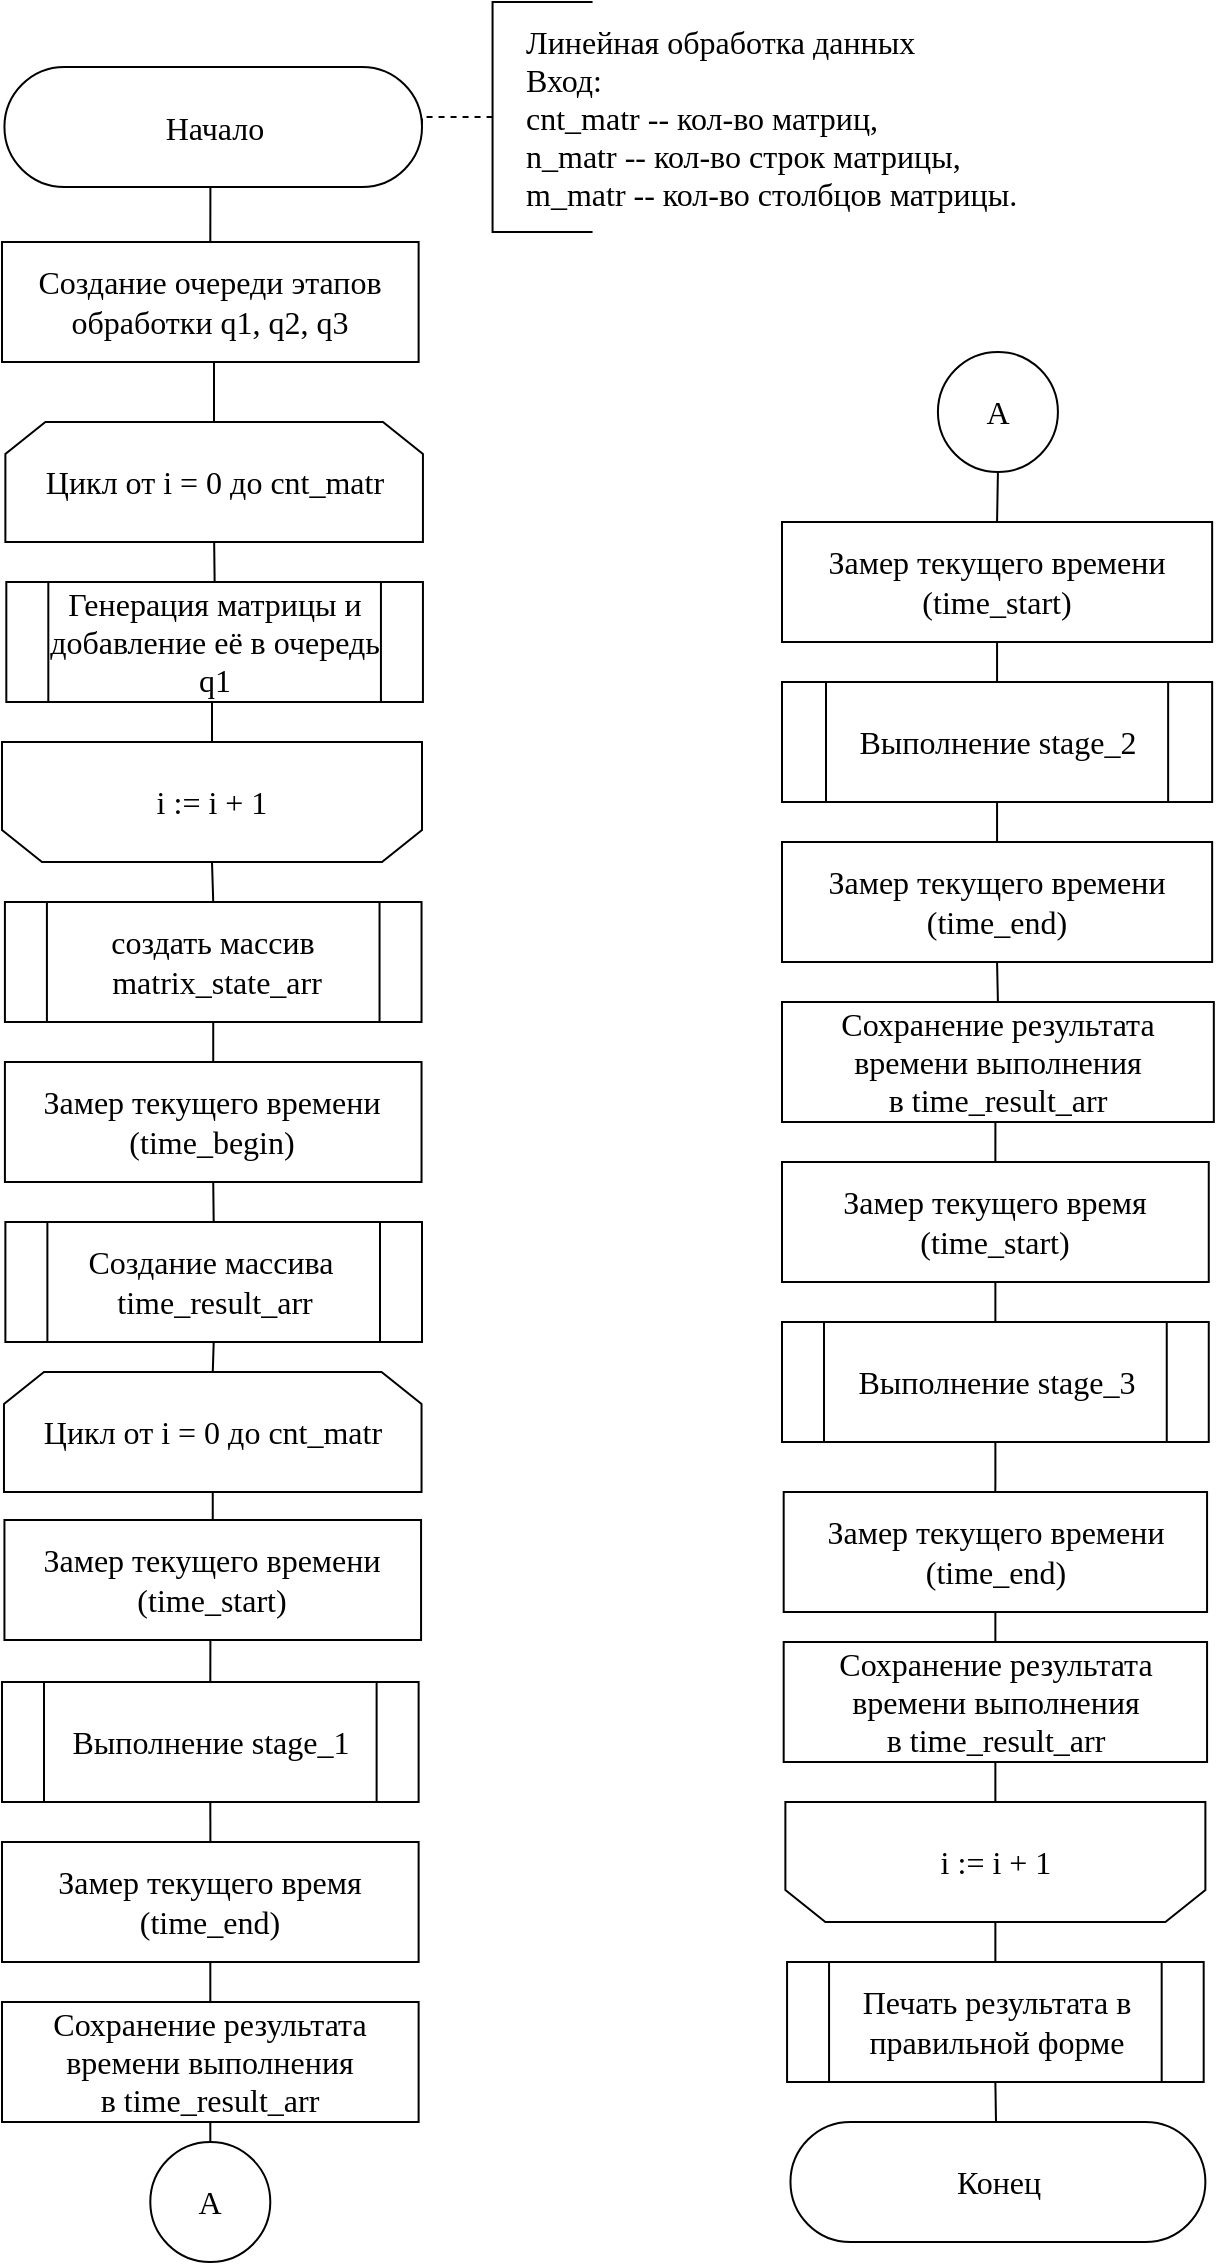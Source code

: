 <mxfile version="23.0.2" type="device" pages="6">
  <diagram name="Линейный" id="9Tsa9LWOdrE3PpaLIXUm">
    <mxGraphModel dx="2390" dy="1405" grid="1" gridSize="10" guides="1" tooltips="1" connect="1" arrows="1" fold="1" page="1" pageScale="1" pageWidth="827" pageHeight="1169" math="0" shadow="0">
      <root>
        <mxCell id="0" />
        <mxCell id="1" parent="0" />
        <mxCell id="xd8d6Ugcd23-zIUKTEJP-262" style="edgeStyle=orthogonalEdgeStyle;rounded=0;orthogonalLoop=1;jettySize=auto;html=1;exitX=0.5;exitY=0.5;exitDx=0;exitDy=30;exitPerimeter=0;entryX=0.5;entryY=0;entryDx=0;entryDy=0;fontSize=16;fontFamily=Times New Roman;endArrow=none;endFill=0;" edge="1" parent="1" source="xd8d6Ugcd23-zIUKTEJP-263" target="xd8d6Ugcd23-zIUKTEJP-273">
          <mxGeometry relative="1" as="geometry" />
        </mxCell>
        <mxCell id="xd8d6Ugcd23-zIUKTEJP-263" value="&lt;font style=&quot;font-size: 16px;&quot;&gt;Начало&lt;/font&gt;" style="html=1;dashed=0;whitespace=wrap;shape=mxgraph.dfd.start;fontFamily=Times New Roman;fontSize=16;" vertex="1" parent="1">
          <mxGeometry x="491.22" y="382.5" width="208.78" height="60" as="geometry" />
        </mxCell>
        <mxCell id="xd8d6Ugcd23-zIUKTEJP-264" style="edgeStyle=orthogonalEdgeStyle;rounded=0;orthogonalLoop=1;jettySize=auto;html=1;exitX=0.5;exitY=1;exitDx=0;exitDy=0;entryX=0.5;entryY=0;entryDx=0;entryDy=0;fontSize=16;fontFamily=Times New Roman;endArrow=none;endFill=0;" edge="1" parent="1" source="xd8d6Ugcd23-zIUKTEJP-265" target="xd8d6Ugcd23-zIUKTEJP-275">
          <mxGeometry relative="1" as="geometry" />
        </mxCell>
        <mxCell id="xd8d6Ugcd23-zIUKTEJP-265" value="&lt;font style=&quot;font-size: 16px;&quot;&gt;Цикл от i = 0 до&amp;nbsp;&lt;span style=&quot;font-size: 16px;&quot;&gt;cnt_matr&lt;/span&gt;&lt;br&gt;&lt;/font&gt;" style="shape=loopLimit;whiteSpace=wrap;html=1;strokeWidth=1;fontFamily=Times New Roman;fontSize=16;" vertex="1" parent="1">
          <mxGeometry x="491.69" y="560" width="208.78" height="60" as="geometry" />
        </mxCell>
        <mxCell id="xd8d6Ugcd23-zIUKTEJP-266" style="edgeStyle=orthogonalEdgeStyle;rounded=0;orthogonalLoop=1;jettySize=auto;html=1;exitX=0;exitY=0.5;exitDx=0;exitDy=0;exitPerimeter=0;entryX=1;entryY=0.5;entryDx=0;entryDy=0;entryPerimeter=0;dashed=1;endArrow=none;endFill=0;fontFamily=Times New Roman;fontSize=16;" edge="1" parent="1" source="xd8d6Ugcd23-zIUKTEJP-267" target="xd8d6Ugcd23-zIUKTEJP-263">
          <mxGeometry relative="1" as="geometry" />
        </mxCell>
        <mxCell id="xd8d6Ugcd23-zIUKTEJP-267" value="" style="strokeWidth=1;html=1;shape=mxgraph.flowchart.annotation_1;align=left;pointerEvents=1;fontFamily=Times New Roman;fontSize=16;" vertex="1" parent="1">
          <mxGeometry x="735.28" y="350" width="50" height="115" as="geometry" />
        </mxCell>
        <mxCell id="xd8d6Ugcd23-zIUKTEJP-268" value="&lt;div style=&quot;font-size: 16px;&quot;&gt;&lt;span style=&quot;font-size: 16px;&quot;&gt;Линейная обработка данных&lt;/span&gt;&lt;/div&gt;&lt;font style=&quot;font-size: 16px;&quot;&gt;&lt;div style=&quot;font-size: 16px;&quot;&gt;&lt;font style=&quot;font-size: 16px;&quot;&gt;Вход:&amp;nbsp;&lt;/font&gt;&lt;/div&gt;&lt;div style=&quot;font-size: 16px;&quot;&gt;&lt;font style=&quot;font-size: 16px;&quot;&gt;cnt_matr --&amp;nbsp;&lt;font style=&quot;border-color: var(--border-color); background-color: initial;&quot;&gt;кол-во матриц,&lt;/font&gt;&lt;br&gt;&lt;/font&gt;&lt;/div&gt;n_matr --&amp;nbsp;&lt;span style=&quot;background-color: initial;&quot;&gt;кол-во строк матрицы,&amp;nbsp;&amp;nbsp;&lt;/span&gt;&lt;br&gt;m_matr --&amp;nbsp;&lt;span style=&quot;background-color: initial;&quot;&gt;кол-во столбцов матрицы.&lt;/span&gt;&lt;br&gt;&lt;/font&gt;" style="text;html=1;align=left;verticalAlign=middle;resizable=0;points=[];autosize=1;strokeColor=none;fillColor=none;fontFamily=Times New Roman;fontSize=16;" vertex="1" parent="1">
          <mxGeometry x="750" y="352.5" width="270" height="110" as="geometry" />
        </mxCell>
        <mxCell id="xd8d6Ugcd23-zIUKTEJP-269" style="edgeStyle=orthogonalEdgeStyle;rounded=0;orthogonalLoop=1;jettySize=auto;html=1;exitX=0.5;exitY=0;exitDx=0;exitDy=0;entryX=0.5;entryY=0;entryDx=0;entryDy=0;fontSize=16;fontFamily=Times New Roman;endArrow=none;endFill=0;" edge="1" parent="1" source="xd8d6Ugcd23-zIUKTEJP-270" target="xd8d6Ugcd23-zIUKTEJP-277">
          <mxGeometry relative="1" as="geometry" />
        </mxCell>
        <mxCell id="xd8d6Ugcd23-zIUKTEJP-270" value="&lt;font style=&quot;font-size: 16px;&quot;&gt;i := i + 1&lt;br style=&quot;font-size: 16px;&quot;&gt;&lt;/font&gt;" style="shape=loopLimit;whiteSpace=wrap;html=1;strokeWidth=1;direction=west;fontFamily=Times New Roman;fontSize=16;" vertex="1" parent="1">
          <mxGeometry x="490.0" y="720" width="210" height="60" as="geometry" />
        </mxCell>
        <mxCell id="xd8d6Ugcd23-zIUKTEJP-271" value="&lt;font style=&quot;font-size: 16px;&quot;&gt;Конец&lt;/font&gt;" style="html=1;dashed=0;whitespace=wrap;shape=mxgraph.dfd.start;fontFamily=Times New Roman;fontSize=16;" vertex="1" parent="1">
          <mxGeometry x="884.23" y="1410" width="207.46" height="60" as="geometry" />
        </mxCell>
        <mxCell id="xd8d6Ugcd23-zIUKTEJP-272" style="edgeStyle=orthogonalEdgeStyle;rounded=0;orthogonalLoop=1;jettySize=auto;html=1;exitX=0.5;exitY=1;exitDx=0;exitDy=0;fontSize=16;fontFamily=Times New Roman;endArrow=none;endFill=0;" edge="1" parent="1" source="xd8d6Ugcd23-zIUKTEJP-273">
          <mxGeometry relative="1" as="geometry">
            <mxPoint x="596" y="560" as="targetPoint" />
          </mxGeometry>
        </mxCell>
        <mxCell id="xd8d6Ugcd23-zIUKTEJP-273" value="&lt;font style=&quot;font-size: 16px;&quot;&gt;Создание очереди этапов обработки q1, q2, q3&lt;br style=&quot;font-size: 16px;&quot;&gt;&lt;/font&gt;" style="rounded=0;whiteSpace=wrap;html=1;shadow=0;glass=0;sketch=0;strokeWidth=1;gradientColor=none;fontFamily=Times New Roman;fontSize=16;" vertex="1" parent="1">
          <mxGeometry x="490" y="470" width="208.31" height="60" as="geometry" />
        </mxCell>
        <mxCell id="xd8d6Ugcd23-zIUKTEJP-274" style="edgeStyle=orthogonalEdgeStyle;rounded=0;orthogonalLoop=1;jettySize=auto;html=1;exitX=0.5;exitY=1;exitDx=0;exitDy=0;entryX=0.5;entryY=1;entryDx=0;entryDy=0;fontSize=16;fontFamily=Times New Roman;endArrow=none;endFill=0;" edge="1" parent="1" source="xd8d6Ugcd23-zIUKTEJP-275" target="xd8d6Ugcd23-zIUKTEJP-270">
          <mxGeometry relative="1" as="geometry" />
        </mxCell>
        <mxCell id="xd8d6Ugcd23-zIUKTEJP-275" value="&lt;font style=&quot;font-size: 16px;&quot;&gt;Генерация матрицы и добавление её в очередь q1&lt;/font&gt;" style="shape=process;whiteSpace=wrap;html=1;backgroundOutline=1;fontFamily=Times New Roman;fontSize=16;" vertex="1" parent="1">
          <mxGeometry x="492.16" y="640" width="208.31" height="60" as="geometry" />
        </mxCell>
        <mxCell id="xd8d6Ugcd23-zIUKTEJP-276" style="edgeStyle=orthogonalEdgeStyle;rounded=0;orthogonalLoop=1;jettySize=auto;html=1;exitX=0.5;exitY=1;exitDx=0;exitDy=0;entryX=0.5;entryY=0;entryDx=0;entryDy=0;fontSize=16;fontFamily=Times New Roman;endArrow=none;endFill=0;" edge="1" parent="1" source="xd8d6Ugcd23-zIUKTEJP-277" target="xd8d6Ugcd23-zIUKTEJP-279">
          <mxGeometry relative="1" as="geometry" />
        </mxCell>
        <mxCell id="xd8d6Ugcd23-zIUKTEJP-277" value="&lt;font style=&quot;font-size: 16px;&quot;&gt;создать массив &amp;nbsp;matrix_state_arr&lt;/font&gt;" style="shape=process;whiteSpace=wrap;html=1;backgroundOutline=1;fontFamily=Times New Roman;fontSize=16;" vertex="1" parent="1">
          <mxGeometry x="491.46" y="800" width="208.31" height="60" as="geometry" />
        </mxCell>
        <mxCell id="xd8d6Ugcd23-zIUKTEJP-278" style="edgeStyle=orthogonalEdgeStyle;rounded=0;orthogonalLoop=1;jettySize=auto;html=1;exitX=0.5;exitY=1;exitDx=0;exitDy=0;entryX=0.5;entryY=0;entryDx=0;entryDy=0;fontSize=16;fontFamily=Times New Roman;endArrow=none;endFill=0;" edge="1" parent="1" source="xd8d6Ugcd23-zIUKTEJP-279" target="xd8d6Ugcd23-zIUKTEJP-281">
          <mxGeometry relative="1" as="geometry" />
        </mxCell>
        <mxCell id="xd8d6Ugcd23-zIUKTEJP-279" value="&lt;font style=&quot;font-size: 16px;&quot;&gt;Замер текущего времени&lt;br style=&quot;font-size: 16px;&quot;&gt;(time_begin)&lt;br style=&quot;font-size: 16px;&quot;&gt;&lt;/font&gt;" style="rounded=0;whiteSpace=wrap;html=1;shadow=0;glass=0;sketch=0;strokeWidth=1;gradientColor=none;fontFamily=Times New Roman;fontSize=16;" vertex="1" parent="1">
          <mxGeometry x="491.46" y="880" width="208.31" height="60" as="geometry" />
        </mxCell>
        <mxCell id="xd8d6Ugcd23-zIUKTEJP-280" style="edgeStyle=orthogonalEdgeStyle;rounded=0;orthogonalLoop=1;jettySize=auto;html=1;exitX=0.5;exitY=1;exitDx=0;exitDy=0;entryX=0.5;entryY=0;entryDx=0;entryDy=0;fontSize=16;fontFamily=Times New Roman;endArrow=none;endFill=0;" edge="1" parent="1" source="xd8d6Ugcd23-zIUKTEJP-281" target="xd8d6Ugcd23-zIUKTEJP-283">
          <mxGeometry relative="1" as="geometry" />
        </mxCell>
        <mxCell id="xd8d6Ugcd23-zIUKTEJP-281" value="&lt;font style=&quot;font-size: 16px;&quot;&gt;Создание массива&amp;nbsp; time_result_arr&lt;/font&gt;" style="shape=process;whiteSpace=wrap;html=1;backgroundOutline=1;fontFamily=Times New Roman;fontSize=16;" vertex="1" parent="1">
          <mxGeometry x="491.69" y="960" width="208.31" height="60" as="geometry" />
        </mxCell>
        <mxCell id="xd8d6Ugcd23-zIUKTEJP-323" style="edgeStyle=orthogonalEdgeStyle;rounded=0;orthogonalLoop=1;jettySize=auto;html=1;exitX=0.5;exitY=1;exitDx=0;exitDy=0;entryX=0.5;entryY=0;entryDx=0;entryDy=0;endArrow=none;endFill=0;" edge="1" parent="1" source="xd8d6Ugcd23-zIUKTEJP-283" target="xd8d6Ugcd23-zIUKTEJP-287">
          <mxGeometry relative="1" as="geometry" />
        </mxCell>
        <mxCell id="xd8d6Ugcd23-zIUKTEJP-283" value="&lt;font style=&quot;font-size: 16px;&quot;&gt;Цикл от i = 0 до&amp;nbsp;&lt;span style=&quot;font-size: 16px;&quot;&gt;cnt_matr&lt;/span&gt;&lt;br&gt;&lt;/font&gt;" style="shape=loopLimit;whiteSpace=wrap;html=1;strokeWidth=1;fontFamily=Times New Roman;fontSize=16;" vertex="1" parent="1">
          <mxGeometry x="490.99" y="1035" width="208.78" height="60" as="geometry" />
        </mxCell>
        <mxCell id="xd8d6Ugcd23-zIUKTEJP-284" style="edgeStyle=none;html=1;exitX=0.5;exitY=0;exitDx=0;exitDy=0;entryX=0.5;entryY=0;entryDx=0;entryDy=0;fontFamily=Times New Roman;fontSize=16;endArrow=none;endFill=0;" edge="1" parent="1" source="xd8d6Ugcd23-zIUKTEJP-285" target="xd8d6Ugcd23-zIUKTEJP-314">
          <mxGeometry relative="1" as="geometry" />
        </mxCell>
        <mxCell id="xd8d6Ugcd23-zIUKTEJP-285" value="&lt;font style=&quot;font-size: 16px;&quot;&gt;i := i + 1&lt;br style=&quot;font-size: 16px;&quot;&gt;&lt;/font&gt;" style="shape=loopLimit;whiteSpace=wrap;html=1;strokeWidth=1;direction=west;fontFamily=Times New Roman;fontSize=16;" vertex="1" parent="1">
          <mxGeometry x="881.69" y="1250" width="210" height="60" as="geometry" />
        </mxCell>
        <mxCell id="xd8d6Ugcd23-zIUKTEJP-286" style="edgeStyle=orthogonalEdgeStyle;rounded=0;orthogonalLoop=1;jettySize=auto;html=1;exitX=0.5;exitY=1;exitDx=0;exitDy=0;entryX=0.5;entryY=0;entryDx=0;entryDy=0;fontSize=16;fontFamily=Times New Roman;endArrow=none;endFill=0;" edge="1" parent="1" source="xd8d6Ugcd23-zIUKTEJP-287" target="xd8d6Ugcd23-zIUKTEJP-289">
          <mxGeometry relative="1" as="geometry" />
        </mxCell>
        <mxCell id="xd8d6Ugcd23-zIUKTEJP-287" value="&lt;font style=&quot;font-size: 16px;&quot;&gt;Замер текущего времени&lt;br style=&quot;font-size: 16px;&quot;&gt;(time_start)&lt;br style=&quot;font-size: 16px;&quot;&gt;&lt;/font&gt;" style="rounded=0;whiteSpace=wrap;html=1;shadow=0;glass=0;sketch=0;strokeWidth=1;gradientColor=none;fontFamily=Times New Roman;fontSize=16;" vertex="1" parent="1">
          <mxGeometry x="491.22" y="1109" width="208.31" height="60" as="geometry" />
        </mxCell>
        <mxCell id="xd8d6Ugcd23-zIUKTEJP-288" style="edgeStyle=orthogonalEdgeStyle;rounded=0;orthogonalLoop=1;jettySize=auto;html=1;exitX=0.5;exitY=1;exitDx=0;exitDy=0;fontSize=16;fontFamily=Times New Roman;endArrow=none;endFill=0;" edge="1" parent="1" source="xd8d6Ugcd23-zIUKTEJP-289" target="xd8d6Ugcd23-zIUKTEJP-291">
          <mxGeometry relative="1" as="geometry" />
        </mxCell>
        <mxCell id="xd8d6Ugcd23-zIUKTEJP-289" value="&lt;font style=&quot;font-size: 16px;&quot;&gt;Выполнение stage_1&lt;/font&gt;" style="shape=process;whiteSpace=wrap;html=1;backgroundOutline=1;fontFamily=Times New Roman;fontSize=16;" vertex="1" parent="1">
          <mxGeometry x="490.0" y="1190" width="208.31" height="60" as="geometry" />
        </mxCell>
        <mxCell id="xd8d6Ugcd23-zIUKTEJP-290" style="edgeStyle=orthogonalEdgeStyle;rounded=0;orthogonalLoop=1;jettySize=auto;html=1;exitX=0.5;exitY=1;exitDx=0;exitDy=0;entryX=0.5;entryY=0;entryDx=0;entryDy=0;fontSize=16;fontFamily=Times New Roman;endArrow=none;endFill=0;" edge="1" parent="1" source="xd8d6Ugcd23-zIUKTEJP-291" target="xd8d6Ugcd23-zIUKTEJP-293">
          <mxGeometry relative="1" as="geometry" />
        </mxCell>
        <mxCell id="xd8d6Ugcd23-zIUKTEJP-291" value="&lt;font style=&quot;font-size: 16px;&quot;&gt;Замер текущего время&lt;br style=&quot;font-size: 16px;&quot;&gt;(time_end)&lt;br style=&quot;font-size: 16px;&quot;&gt;&lt;/font&gt;" style="rounded=0;whiteSpace=wrap;html=1;shadow=0;glass=0;sketch=0;strokeWidth=1;gradientColor=none;fontFamily=Times New Roman;fontSize=16;" vertex="1" parent="1">
          <mxGeometry x="490.0" y="1270" width="208.31" height="60" as="geometry" />
        </mxCell>
        <mxCell id="xd8d6Ugcd23-zIUKTEJP-292" style="edgeStyle=orthogonalEdgeStyle;rounded=0;orthogonalLoop=1;jettySize=auto;html=1;exitX=0.5;exitY=1;exitDx=0;exitDy=0;entryX=0.5;entryY=0;entryDx=0;entryDy=0;fontSize=16;fontFamily=Times New Roman;endArrow=none;endFill=0;" edge="1" parent="1" source="xd8d6Ugcd23-zIUKTEJP-293" target="xd8d6Ugcd23-zIUKTEJP-310">
          <mxGeometry relative="1" as="geometry" />
        </mxCell>
        <mxCell id="xd8d6Ugcd23-zIUKTEJP-293" value="&lt;font style=&quot;font-size: 16px;&quot;&gt;Сохранение результата времени выполнения в&amp;nbsp;&lt;span style=&quot;font-size: 16px;&quot;&gt;time_result_arr&lt;/span&gt;&lt;br style=&quot;font-size: 16px;&quot;&gt;&lt;/font&gt;" style="rounded=0;whiteSpace=wrap;html=1;shadow=0;glass=0;sketch=0;strokeWidth=1;gradientColor=none;fontFamily=Times New Roman;fontSize=16;" vertex="1" parent="1">
          <mxGeometry x="490.0" y="1350" width="208.31" height="60" as="geometry" />
        </mxCell>
        <mxCell id="xd8d6Ugcd23-zIUKTEJP-294" style="edgeStyle=orthogonalEdgeStyle;rounded=0;orthogonalLoop=1;jettySize=auto;html=1;exitX=0.5;exitY=1;exitDx=0;exitDy=0;entryX=0.5;entryY=0;entryDx=0;entryDy=0;fontSize=16;fontFamily=Times New Roman;endArrow=none;endFill=0;" edge="1" parent="1" source="xd8d6Ugcd23-zIUKTEJP-295" target="xd8d6Ugcd23-zIUKTEJP-297">
          <mxGeometry relative="1" as="geometry" />
        </mxCell>
        <mxCell id="xd8d6Ugcd23-zIUKTEJP-295" value="&lt;font style=&quot;font-size: 16px;&quot;&gt;Замер текущего время&lt;br style=&quot;font-size: 16px;&quot;&gt;(time_start)&lt;br style=&quot;font-size: 16px;&quot;&gt;&lt;/font&gt;" style="rounded=0;whiteSpace=wrap;html=1;shadow=0;glass=0;sketch=0;strokeWidth=1;gradientColor=none;fontFamily=Times New Roman;fontSize=16;" vertex="1" parent="1">
          <mxGeometry x="880" y="930" width="213.38" height="60" as="geometry" />
        </mxCell>
        <mxCell id="xd8d6Ugcd23-zIUKTEJP-296" style="edgeStyle=orthogonalEdgeStyle;rounded=0;orthogonalLoop=1;jettySize=auto;html=1;exitX=0.5;exitY=1;exitDx=0;exitDy=0;fontSize=16;fontFamily=Times New Roman;endArrow=none;endFill=0;" edge="1" parent="1" source="xd8d6Ugcd23-zIUKTEJP-297" target="xd8d6Ugcd23-zIUKTEJP-299">
          <mxGeometry relative="1" as="geometry" />
        </mxCell>
        <mxCell id="xd8d6Ugcd23-zIUKTEJP-297" value="&lt;font style=&quot;font-size: 16px;&quot;&gt;Выполнение stage_3&lt;/font&gt;" style="shape=process;whiteSpace=wrap;html=1;backgroundOutline=1;fontFamily=Times New Roman;fontSize=16;" vertex="1" parent="1">
          <mxGeometry x="880" y="1010" width="213.38" height="60" as="geometry" />
        </mxCell>
        <mxCell id="xd8d6Ugcd23-zIUKTEJP-298" style="edgeStyle=orthogonalEdgeStyle;rounded=0;orthogonalLoop=1;jettySize=auto;html=1;exitX=0.5;exitY=1;exitDx=0;exitDy=0;entryX=0.5;entryY=0;entryDx=0;entryDy=0;fontSize=16;fontFamily=Times New Roman;endArrow=none;endFill=0;" edge="1" parent="1" source="xd8d6Ugcd23-zIUKTEJP-299" target="xd8d6Ugcd23-zIUKTEJP-301">
          <mxGeometry relative="1" as="geometry" />
        </mxCell>
        <mxCell id="xd8d6Ugcd23-zIUKTEJP-299" value="&lt;font style=&quot;font-size: 16px;&quot;&gt;Замер текущего времени&lt;br style=&quot;font-size: 16px;&quot;&gt;(time_end)&lt;br style=&quot;font-size: 16px;&quot;&gt;&lt;/font&gt;" style="rounded=0;whiteSpace=wrap;html=1;shadow=0;glass=0;sketch=0;strokeWidth=1;gradientColor=none;fontFamily=Times New Roman;fontSize=16;" vertex="1" parent="1">
          <mxGeometry x="880.84" y="1095" width="211.69" height="60" as="geometry" />
        </mxCell>
        <mxCell id="xd8d6Ugcd23-zIUKTEJP-300" style="edgeStyle=orthogonalEdgeStyle;rounded=0;orthogonalLoop=1;jettySize=auto;html=1;exitX=0.5;exitY=1;exitDx=0;exitDy=0;entryX=0.5;entryY=1;entryDx=0;entryDy=0;fontSize=16;fontFamily=Times New Roman;endArrow=none;endFill=0;" edge="1" parent="1" source="xd8d6Ugcd23-zIUKTEJP-301" target="xd8d6Ugcd23-zIUKTEJP-285">
          <mxGeometry relative="1" as="geometry" />
        </mxCell>
        <mxCell id="xd8d6Ugcd23-zIUKTEJP-301" value="&lt;font style=&quot;font-size: 16px;&quot;&gt;Сохранение результата времени выполнения в&amp;nbsp;&lt;span style=&quot;font-size: 16px;&quot;&gt;time_result_arr&lt;/span&gt;&lt;br style=&quot;font-size: 16px;&quot;&gt;&lt;/font&gt;" style="rounded=0;whiteSpace=wrap;html=1;shadow=0;glass=0;sketch=0;strokeWidth=1;gradientColor=none;fontFamily=Times New Roman;fontSize=16;" vertex="1" parent="1">
          <mxGeometry x="880.84" y="1170" width="211.69" height="60" as="geometry" />
        </mxCell>
        <mxCell id="xd8d6Ugcd23-zIUKTEJP-302" style="edgeStyle=orthogonalEdgeStyle;rounded=0;orthogonalLoop=1;jettySize=auto;html=1;exitX=0.5;exitY=1;exitDx=0;exitDy=0;entryX=0.5;entryY=0;entryDx=0;entryDy=0;fontSize=16;fontFamily=Times New Roman;endArrow=none;endFill=0;" edge="1" parent="1" source="xd8d6Ugcd23-zIUKTEJP-303" target="xd8d6Ugcd23-zIUKTEJP-305">
          <mxGeometry relative="1" as="geometry" />
        </mxCell>
        <mxCell id="xd8d6Ugcd23-zIUKTEJP-303" value="&lt;font style=&quot;font-size: 16px;&quot;&gt;Замер текущего времени&lt;br style=&quot;font-size: 16px;&quot;&gt;(time_start)&lt;br style=&quot;font-size: 16px;&quot;&gt;&lt;/font&gt;" style="rounded=0;whiteSpace=wrap;html=1;shadow=0;glass=0;sketch=0;strokeWidth=1;gradientColor=none;fontFamily=Times New Roman;fontSize=16;" vertex="1" parent="1">
          <mxGeometry x="880" y="610" width="215.07" height="60" as="geometry" />
        </mxCell>
        <mxCell id="xd8d6Ugcd23-zIUKTEJP-304" style="edgeStyle=orthogonalEdgeStyle;rounded=0;orthogonalLoop=1;jettySize=auto;html=1;exitX=0.5;exitY=1;exitDx=0;exitDy=0;entryX=0.5;entryY=0;entryDx=0;entryDy=0;fontSize=16;fontFamily=Times New Roman;endArrow=none;endFill=0;" edge="1" parent="1" source="xd8d6Ugcd23-zIUKTEJP-305" target="xd8d6Ugcd23-zIUKTEJP-307">
          <mxGeometry relative="1" as="geometry" />
        </mxCell>
        <mxCell id="xd8d6Ugcd23-zIUKTEJP-305" value="&lt;font style=&quot;font-size: 16px;&quot;&gt;Выполнение stage_2&lt;/font&gt;" style="shape=process;whiteSpace=wrap;html=1;backgroundOutline=1;fontFamily=Times New Roman;fontSize=16;" vertex="1" parent="1">
          <mxGeometry x="880" y="690" width="215.07" height="60" as="geometry" />
        </mxCell>
        <mxCell id="xd8d6Ugcd23-zIUKTEJP-306" style="edgeStyle=orthogonalEdgeStyle;rounded=0;orthogonalLoop=1;jettySize=auto;html=1;exitX=0.5;exitY=1;exitDx=0;exitDy=0;entryX=0.5;entryY=0;entryDx=0;entryDy=0;fontSize=16;fontFamily=Times New Roman;endArrow=none;endFill=0;" edge="1" parent="1" source="xd8d6Ugcd23-zIUKTEJP-307" target="xd8d6Ugcd23-zIUKTEJP-309">
          <mxGeometry relative="1" as="geometry" />
        </mxCell>
        <mxCell id="xd8d6Ugcd23-zIUKTEJP-307" value="&lt;font style=&quot;font-size: 16px;&quot;&gt;Замер текущего времени&lt;br style=&quot;font-size: 16px;&quot;&gt;(time_end)&lt;br style=&quot;font-size: 16px;&quot;&gt;&lt;/font&gt;" style="rounded=0;whiteSpace=wrap;html=1;shadow=0;glass=0;sketch=0;strokeWidth=1;gradientColor=none;fontFamily=Times New Roman;fontSize=16;" vertex="1" parent="1">
          <mxGeometry x="880" y="770" width="215.07" height="60" as="geometry" />
        </mxCell>
        <mxCell id="xd8d6Ugcd23-zIUKTEJP-308" style="edgeStyle=orthogonalEdgeStyle;rounded=0;orthogonalLoop=1;jettySize=auto;html=1;exitX=0.5;exitY=1;exitDx=0;exitDy=0;entryX=0.5;entryY=0;entryDx=0;entryDy=0;fontSize=16;fontFamily=Times New Roman;endArrow=none;endFill=0;" edge="1" parent="1" source="xd8d6Ugcd23-zIUKTEJP-309" target="xd8d6Ugcd23-zIUKTEJP-295">
          <mxGeometry relative="1" as="geometry" />
        </mxCell>
        <mxCell id="xd8d6Ugcd23-zIUKTEJP-309" value="&lt;font style=&quot;font-size: 16px;&quot;&gt;Сохранение результата времени выполнения в&amp;nbsp;&lt;span style=&quot;font-size: 16px;&quot;&gt;time_result_arr&lt;/span&gt;&lt;br style=&quot;font-size: 16px;&quot;&gt;&lt;/font&gt;" style="rounded=0;whiteSpace=wrap;html=1;shadow=0;glass=0;sketch=0;strokeWidth=1;gradientColor=none;fontFamily=Times New Roman;fontSize=16;" vertex="1" parent="1">
          <mxGeometry x="880" y="850" width="215.91" height="60" as="geometry" />
        </mxCell>
        <mxCell id="xd8d6Ugcd23-zIUKTEJP-310" value="A" style="ellipse;whiteSpace=wrap;html=1;aspect=fixed;fontSize=16;fontFamily=Times New Roman;" vertex="1" parent="1">
          <mxGeometry x="564.15" y="1420" width="60" height="60" as="geometry" />
        </mxCell>
        <mxCell id="xd8d6Ugcd23-zIUKTEJP-311" style="edgeStyle=orthogonalEdgeStyle;rounded=0;orthogonalLoop=1;jettySize=auto;html=1;exitX=0.5;exitY=1;exitDx=0;exitDy=0;entryX=0.5;entryY=0;entryDx=0;entryDy=0;fontSize=16;fontFamily=Times New Roman;endArrow=none;endFill=0;" edge="1" parent="1" source="xd8d6Ugcd23-zIUKTEJP-312" target="xd8d6Ugcd23-zIUKTEJP-303">
          <mxGeometry relative="1" as="geometry" />
        </mxCell>
        <mxCell id="xd8d6Ugcd23-zIUKTEJP-312" value="A" style="ellipse;whiteSpace=wrap;html=1;aspect=fixed;fontSize=16;fontFamily=Times New Roman;" vertex="1" parent="1">
          <mxGeometry x="957.96" y="525" width="60" height="60" as="geometry" />
        </mxCell>
        <mxCell id="xd8d6Ugcd23-zIUKTEJP-313" style="edgeStyle=none;html=1;entryX=0.493;entryY=0.009;entryDx=0;entryDy=0;entryPerimeter=0;fontFamily=Times New Roman;fontSize=16;endArrow=none;endFill=0;exitX=0.5;exitY=1;exitDx=0;exitDy=0;" edge="1" parent="1" source="xd8d6Ugcd23-zIUKTEJP-314" target="xd8d6Ugcd23-zIUKTEJP-271">
          <mxGeometry relative="1" as="geometry">
            <mxPoint x="986" y="1400" as="sourcePoint" />
            <Array as="points">
              <mxPoint x="987" y="1410" />
            </Array>
          </mxGeometry>
        </mxCell>
        <mxCell id="xd8d6Ugcd23-zIUKTEJP-314" value="&lt;font style=&quot;font-size: 16px;&quot;&gt;Печать результата в правильной форме&lt;/font&gt;" style="shape=process;whiteSpace=wrap;html=1;backgroundOutline=1;fontFamily=Times New Roman;fontSize=16;" vertex="1" parent="1">
          <mxGeometry x="882.53" y="1330" width="208.31" height="60" as="geometry" />
        </mxCell>
      </root>
    </mxGraphModel>
  </diagram>
  <diagram id="2Pn1ZRXMqvR5f0qYfNlf" name="Конвейер">
    <mxGraphModel dx="1434" dy="843" grid="1" gridSize="10" guides="1" tooltips="1" connect="1" arrows="1" fold="1" page="1" pageScale="1" pageWidth="827" pageHeight="1169" math="0" shadow="0">
      <root>
        <mxCell id="0" />
        <mxCell id="1" parent="0" />
        <mxCell id="Kvxm3DCOz4NSuoRyn3NG-2" style="edgeStyle=orthogonalEdgeStyle;rounded=0;orthogonalLoop=1;jettySize=auto;html=1;exitX=0.5;exitY=0.5;exitDx=0;exitDy=30;exitPerimeter=0;entryX=0.5;entryY=0;entryDx=0;entryDy=0;fontSize=16;fontFamily=Times New Roman;endArrow=none;endFill=0;" edge="1" parent="1" source="Kvxm3DCOz4NSuoRyn3NG-3" target="Kvxm3DCOz4NSuoRyn3NG-11">
          <mxGeometry relative="1" as="geometry" />
        </mxCell>
        <mxCell id="Kvxm3DCOz4NSuoRyn3NG-3" value="&lt;font style=&quot;font-size: 16px;&quot;&gt;Начало&lt;/font&gt;" style="html=1;dashed=0;whitespace=wrap;shape=mxgraph.dfd.start;fontFamily=Times New Roman;fontSize=16;" vertex="1" parent="1">
          <mxGeometry x="561.22" y="412.5" width="208.78" height="60" as="geometry" />
        </mxCell>
        <mxCell id="Kvxm3DCOz4NSuoRyn3NG-4" style="edgeStyle=orthogonalEdgeStyle;rounded=0;orthogonalLoop=1;jettySize=auto;html=1;exitX=0.5;exitY=1;exitDx=0;exitDy=0;entryX=0.5;entryY=0;entryDx=0;entryDy=0;fontSize=16;fontFamily=Times New Roman;endArrow=none;endFill=0;" edge="1" parent="1" source="Kvxm3DCOz4NSuoRyn3NG-5" target="Kvxm3DCOz4NSuoRyn3NG-13">
          <mxGeometry relative="1" as="geometry" />
        </mxCell>
        <mxCell id="Kvxm3DCOz4NSuoRyn3NG-5" value="&lt;font style=&quot;font-size: 16px;&quot;&gt;Цикл от i = 0 до&amp;nbsp;&lt;span style=&quot;font-size: 16px;&quot;&gt;cnt_matr&lt;/span&gt;&lt;br&gt;&lt;/font&gt;" style="shape=loopLimit;whiteSpace=wrap;html=1;strokeWidth=1;fontFamily=Times New Roman;fontSize=16;" vertex="1" parent="1">
          <mxGeometry x="559.53" y="580" width="208.78" height="60" as="geometry" />
        </mxCell>
        <mxCell id="Kvxm3DCOz4NSuoRyn3NG-6" style="edgeStyle=orthogonalEdgeStyle;rounded=0;orthogonalLoop=1;jettySize=auto;html=1;exitX=0;exitY=0.5;exitDx=0;exitDy=0;exitPerimeter=0;entryX=1;entryY=0.5;entryDx=0;entryDy=0;entryPerimeter=0;dashed=1;endArrow=none;endFill=0;fontFamily=Times New Roman;fontSize=16;" edge="1" parent="1" source="Kvxm3DCOz4NSuoRyn3NG-7" target="Kvxm3DCOz4NSuoRyn3NG-3">
          <mxGeometry relative="1" as="geometry" />
        </mxCell>
        <mxCell id="Kvxm3DCOz4NSuoRyn3NG-7" value="" style="strokeWidth=1;html=1;shape=mxgraph.flowchart.annotation_1;align=left;pointerEvents=1;fontFamily=Times New Roman;fontSize=16;" vertex="1" parent="1">
          <mxGeometry x="805.28" y="380" width="50" height="115" as="geometry" />
        </mxCell>
        <mxCell id="Kvxm3DCOz4NSuoRyn3NG-8" style="edgeStyle=none;html=1;exitX=0.5;exitY=0;exitDx=0;exitDy=0;entryX=0.5;entryY=0;entryDx=0;entryDy=0;fontFamily=Times New Roman;fontSize=16;endArrow=none;endFill=0;" edge="1" parent="1" source="Kvxm3DCOz4NSuoRyn3NG-9" target="Kvxm3DCOz4NSuoRyn3NG-26">
          <mxGeometry relative="1" as="geometry" />
        </mxCell>
        <mxCell id="Kvxm3DCOz4NSuoRyn3NG-9" value="&lt;font style=&quot;font-size: 16px;&quot;&gt;i := i + 1&lt;br style=&quot;font-size: 16px;&quot;&gt;&lt;/font&gt;" style="shape=loopLimit;whiteSpace=wrap;html=1;strokeWidth=1;direction=west;fontFamily=Times New Roman;fontSize=16;" vertex="1" parent="1">
          <mxGeometry x="558.69" y="740" width="210" height="60" as="geometry" />
        </mxCell>
        <mxCell id="Kvxm3DCOz4NSuoRyn3NG-10" style="edgeStyle=orthogonalEdgeStyle;rounded=0;orthogonalLoop=1;jettySize=auto;html=1;exitX=0.5;exitY=1;exitDx=0;exitDy=0;fontSize=16;fontFamily=Times New Roman;endArrow=none;endFill=0;entryX=0.5;entryY=0;entryDx=0;entryDy=0;" edge="1" parent="1" source="Kvxm3DCOz4NSuoRyn3NG-11" target="Kvxm3DCOz4NSuoRyn3NG-5">
          <mxGeometry relative="1" as="geometry">
            <mxPoint x="666" y="590" as="targetPoint" />
          </mxGeometry>
        </mxCell>
        <mxCell id="Kvxm3DCOz4NSuoRyn3NG-11" value="&lt;font style=&quot;font-size: 16px;&quot;&gt;Создание очередей этапов обработки q1, q2, q3&lt;br style=&quot;font-size: 16px;&quot;&gt;&lt;/font&gt;" style="rounded=0;whiteSpace=wrap;html=1;shadow=0;glass=0;sketch=0;strokeWidth=1;gradientColor=none;fontFamily=Times New Roman;fontSize=16;" vertex="1" parent="1">
          <mxGeometry x="560" y="500" width="208.31" height="60" as="geometry" />
        </mxCell>
        <mxCell id="Kvxm3DCOz4NSuoRyn3NG-12" style="edgeStyle=orthogonalEdgeStyle;rounded=0;orthogonalLoop=1;jettySize=auto;html=1;exitX=0.5;exitY=1;exitDx=0;exitDy=0;entryX=0.5;entryY=1;entryDx=0;entryDy=0;fontSize=16;fontFamily=Times New Roman;endArrow=none;endFill=0;" edge="1" parent="1" source="Kvxm3DCOz4NSuoRyn3NG-13" target="Kvxm3DCOz4NSuoRyn3NG-9">
          <mxGeometry relative="1" as="geometry" />
        </mxCell>
        <mxCell id="Kvxm3DCOz4NSuoRyn3NG-13" value="&lt;font style=&quot;font-size: 16px;&quot;&gt;Генерация матрицы и добавление её в очередь q1&lt;/font&gt;" style="shape=process;whiteSpace=wrap;html=1;backgroundOutline=1;fontFamily=Times New Roman;fontSize=16;" vertex="1" parent="1">
          <mxGeometry x="559.53" y="660" width="208.31" height="60" as="geometry" />
        </mxCell>
        <mxCell id="Kvxm3DCOz4NSuoRyn3NG-38" style="edgeStyle=orthogonalEdgeStyle;rounded=0;orthogonalLoop=1;jettySize=auto;html=1;exitX=0.5;exitY=1;exitDx=0;exitDy=0;entryX=0.5;entryY=0;entryDx=0;entryDy=0;endArrow=none;endFill=0;" edge="1" parent="1" source="Kvxm3DCOz4NSuoRyn3NG-14" target="Kvxm3DCOz4NSuoRyn3NG-28">
          <mxGeometry relative="1" as="geometry" />
        </mxCell>
        <mxCell id="Kvxm3DCOz4NSuoRyn3NG-14" value="&lt;font style=&quot;font-size: 16px;&quot;&gt;Создание массива&amp;nbsp; matrix_state_arr&lt;/font&gt;" style="shape=process;whiteSpace=wrap;html=1;backgroundOutline=1;fontFamily=Times New Roman;fontSize=16;" vertex="1" parent="1">
          <mxGeometry x="561.22" y="900" width="208.31" height="60" as="geometry" />
        </mxCell>
        <mxCell id="Kvxm3DCOz4NSuoRyn3NG-15" style="edgeStyle=orthogonalEdgeStyle;rounded=0;orthogonalLoop=1;jettySize=auto;html=1;exitX=0.5;exitY=1;exitDx=0;exitDy=0;entryX=0.5;entryY=0;entryDx=0;entryDy=0;fontFamily=Times New Roman;fontSize=16;endArrow=none;endFill=0;" edge="1" parent="1" source="Kvxm3DCOz4NSuoRyn3NG-16" target="Kvxm3DCOz4NSuoRyn3NG-18">
          <mxGeometry relative="1" as="geometry" />
        </mxCell>
        <mxCell id="Kvxm3DCOz4NSuoRyn3NG-16" value="&lt;span style=&quot;font-size: 16px;&quot;&gt;Цикл от i = 0 до&amp;nbsp;threads_count&amp;nbsp;&lt;/span&gt;" style="shape=loopLimit;whiteSpace=wrap;html=1;strokeWidth=1;fontFamily=Times New Roman;fontSize=16;" vertex="1" parent="1">
          <mxGeometry x="899.53" y="780" width="210.86" height="60" as="geometry" />
        </mxCell>
        <mxCell id="Kvxm3DCOz4NSuoRyn3NG-17" style="edgeStyle=orthogonalEdgeStyle;rounded=0;orthogonalLoop=1;jettySize=auto;html=1;exitX=0.5;exitY=1;exitDx=0;exitDy=0;entryX=0.5;entryY=1;entryDx=0;entryDy=0;fontFamily=Times New Roman;fontSize=16;endArrow=none;endFill=0;" edge="1" parent="1" source="Kvxm3DCOz4NSuoRyn3NG-18" target="Kvxm3DCOz4NSuoRyn3NG-20">
          <mxGeometry relative="1" as="geometry" />
        </mxCell>
        <mxCell id="Kvxm3DCOz4NSuoRyn3NG-18" value="&lt;font style=&quot;font-size: 16px;&quot;&gt;Указание, что главный поток должен дождаться потока threads[i]&amp;nbsp;&lt;br style=&quot;font-size: 16px;&quot;&gt;&lt;/font&gt;" style="rounded=0;whiteSpace=wrap;html=1;shadow=0;glass=0;sketch=0;strokeWidth=1;gradientColor=none;fontFamily=Times New Roman;fontSize=16;" vertex="1" parent="1">
          <mxGeometry x="899.76" y="860" width="210.39" height="60" as="geometry" />
        </mxCell>
        <mxCell id="Kvxm3DCOz4NSuoRyn3NG-19" style="edgeStyle=none;html=1;exitX=0.5;exitY=0;exitDx=0;exitDy=0;entryX=0.5;entryY=0;entryDx=0;entryDy=0;fontFamily=Times New Roman;fontSize=16;endArrow=none;endFill=0;" edge="1" parent="1" source="Kvxm3DCOz4NSuoRyn3NG-20" target="Kvxm3DCOz4NSuoRyn3NG-33">
          <mxGeometry relative="1" as="geometry" />
        </mxCell>
        <mxCell id="Kvxm3DCOz4NSuoRyn3NG-20" value="&lt;font style=&quot;font-size: 16px;&quot;&gt;i := i + 1&lt;br style=&quot;font-size: 16px;&quot;&gt;&lt;/font&gt;" style="shape=loopLimit;whiteSpace=wrap;html=1;strokeWidth=1;direction=west;fontFamily=Times New Roman;fontSize=16;" vertex="1" parent="1">
          <mxGeometry x="898.91" y="940" width="212.08" height="60" as="geometry" />
        </mxCell>
        <mxCell id="Kvxm3DCOz4NSuoRyn3NG-21" style="edgeStyle=none;html=1;exitX=0.5;exitY=1;exitDx=0;exitDy=0;entryX=0.5;entryY=0;entryDx=0;entryDy=0;fontFamily=Times New Roman;fontSize=16;endArrow=none;endFill=0;" edge="1" parent="1" source="Kvxm3DCOz4NSuoRyn3NG-22" target="Kvxm3DCOz4NSuoRyn3NG-24">
          <mxGeometry relative="1" as="geometry" />
        </mxCell>
        <mxCell id="Kvxm3DCOz4NSuoRyn3NG-22" value="&lt;font style=&quot;font-size: 16px;&quot;&gt;Cоздание массива потоков threads длиной&lt;br style=&quot;font-size: 16px;&quot;&gt;threads_count&amp;nbsp;&lt;br style=&quot;font-size: 16px;&quot;&gt;&lt;/font&gt;" style="rounded=0;whiteSpace=wrap;html=1;shadow=0;glass=0;sketch=0;strokeWidth=1;gradientColor=none;fontFamily=Times New Roman;fontSize=16;" vertex="1" parent="1">
          <mxGeometry x="900" y="620" width="211" height="60" as="geometry" />
        </mxCell>
        <mxCell id="Kvxm3DCOz4NSuoRyn3NG-23" style="edgeStyle=none;html=1;exitX=0.5;exitY=1;exitDx=0;exitDy=0;entryX=0.5;entryY=0;entryDx=0;entryDy=0;fontFamily=Times New Roman;fontSize=16;endArrow=none;endFill=0;" edge="1" parent="1" source="Kvxm3DCOz4NSuoRyn3NG-24" target="Kvxm3DCOz4NSuoRyn3NG-16">
          <mxGeometry relative="1" as="geometry" />
        </mxCell>
        <mxCell id="Kvxm3DCOz4NSuoRyn3NG-24" value="&lt;font style=&quot;font-size: 16px;&quot;&gt;Выделение задач потокам&lt;br style=&quot;font-size: 16px;&quot;&gt;и их запуск&lt;br style=&quot;font-size: 16px;&quot;&gt;&lt;/font&gt;" style="rounded=0;whiteSpace=wrap;html=1;shadow=0;glass=0;sketch=0;strokeWidth=1;gradientColor=none;fontFamily=Times New Roman;fontSize=16;" vertex="1" parent="1">
          <mxGeometry x="900.0" y="700" width="210.39" height="60" as="geometry" />
        </mxCell>
        <mxCell id="Kvxm3DCOz4NSuoRyn3NG-25" value="&lt;div style=&quot;font-size: 16px;&quot;&gt;&lt;span style=&quot;font-size: 16px;&quot;&gt;Конвейерная обработка данных&lt;/span&gt;&lt;/div&gt;&lt;font style=&quot;font-size: 16px;&quot;&gt;&lt;div style=&quot;font-size: 16px;&quot;&gt;&lt;font style=&quot;font-size: 16px;&quot;&gt;Вход:&lt;/font&gt;&lt;/div&gt;n_matr --&amp;nbsp;&lt;span style=&quot;background-color: initial;&quot;&gt;кол-во строк матрицы,&amp;nbsp;&lt;/span&gt;&lt;br&gt;m_matr --&amp;nbsp;&lt;span style=&quot;background-color: initial;&quot;&gt;кол-во столбцов матрицы,&amp;nbsp;&lt;/span&gt;&lt;br&gt;cnt_matr --&amp;nbsp;&lt;font style=&quot;background-color: initial;&quot;&gt;кол-во матриц&lt;/font&gt;&lt;span style=&quot;background-color: initial;&quot;&gt;.&lt;/span&gt;&lt;br&gt;&lt;/font&gt;" style="text;html=1;align=left;verticalAlign=middle;resizable=0;points=[];autosize=1;strokeColor=none;fillColor=none;fontFamily=Times New Roman;fontSize=16;" vertex="1" parent="1">
          <mxGeometry x="815.28" y="382.5" width="270" height="110" as="geometry" />
        </mxCell>
        <mxCell id="Kvxm3DCOz4NSuoRyn3NG-26" value="&lt;font style=&quot;font-size: 16px;&quot;&gt;Создание переменных q1_is_empty, q2_is_empty&lt;br style=&quot;font-size: 16px;&quot;&gt;типа bool&lt;br style=&quot;font-size: 16px;&quot;&gt;&lt;/font&gt;" style="rounded=0;whiteSpace=wrap;html=1;shadow=0;glass=0;sketch=0;strokeWidth=1;gradientColor=none;fontFamily=Times New Roman;fontSize=16;" vertex="1" parent="1">
          <mxGeometry x="559.53" y="820" width="208.31" height="60" as="geometry" />
        </mxCell>
        <mxCell id="Kvxm3DCOz4NSuoRyn3NG-27" style="edgeStyle=orthogonalEdgeStyle;rounded=0;orthogonalLoop=1;jettySize=auto;html=1;exitX=0.5;exitY=1;exitDx=0;exitDy=0;entryX=0.5;entryY=0;entryDx=0;entryDy=0;fontSize=16;fontFamily=Times New Roman;endArrow=none;endFill=0;" edge="1" parent="1" source="Kvxm3DCOz4NSuoRyn3NG-28" target="Kvxm3DCOz4NSuoRyn3NG-30">
          <mxGeometry relative="1" as="geometry" />
        </mxCell>
        <mxCell id="Kvxm3DCOz4NSuoRyn3NG-28" value="&lt;font style=&quot;font-size: 16px;&quot;&gt;Замер текущеего времени&lt;br style=&quot;font-size: 16px;&quot;&gt;(time_begin)&lt;br style=&quot;font-size: 16px;&quot;&gt;&lt;/font&gt;" style="rounded=0;whiteSpace=wrap;html=1;shadow=0;glass=0;sketch=0;strokeWidth=1;gradientColor=none;fontFamily=Times New Roman;fontSize=16;" vertex="1" parent="1">
          <mxGeometry x="561.22" y="980" width="208.31" height="60" as="geometry" />
        </mxCell>
        <mxCell id="Kvxm3DCOz4NSuoRyn3NG-29" style="edgeStyle=none;html=1;exitX=0.5;exitY=1;exitDx=0;exitDy=0;fontFamily=Times New Roman;fontSize=16;endArrow=none;endFill=0;" edge="1" parent="1" source="Kvxm3DCOz4NSuoRyn3NG-30" target="Kvxm3DCOz4NSuoRyn3NG-34">
          <mxGeometry relative="1" as="geometry" />
        </mxCell>
        <mxCell id="Kvxm3DCOz4NSuoRyn3NG-30" value="&lt;font style=&quot;font-size: 16px;&quot;&gt;Создание массива результатов времени выполнения time_result_arr&lt;/font&gt;" style="shape=process;whiteSpace=wrap;html=1;backgroundOutline=1;fontFamily=Times New Roman;fontSize=16;" vertex="1" parent="1">
          <mxGeometry x="561.45" y="1060" width="208.31" height="70" as="geometry" />
        </mxCell>
        <mxCell id="Kvxm3DCOz4NSuoRyn3NG-31" value="&lt;font style=&quot;font-size: 16px;&quot;&gt;Конец&lt;/font&gt;" style="html=1;dashed=0;whitespace=wrap;shape=mxgraph.dfd.start;fontFamily=Times New Roman;fontSize=16;" vertex="1" parent="1">
          <mxGeometry x="900.8" y="1109" width="208.31" height="60" as="geometry" />
        </mxCell>
        <mxCell id="Kvxm3DCOz4NSuoRyn3NG-32" style="edgeStyle=none;html=1;exitX=0.507;exitY=1;exitDx=0;exitDy=0;entryX=0.506;entryY=-0.005;entryDx=0;entryDy=0;entryPerimeter=0;exitPerimeter=0;fontFamily=Times New Roman;fontSize=16;endArrow=none;endFill=0;" edge="1" parent="1" source="Kvxm3DCOz4NSuoRyn3NG-33" target="Kvxm3DCOz4NSuoRyn3NG-31">
          <mxGeometry relative="1" as="geometry" />
        </mxCell>
        <mxCell id="Kvxm3DCOz4NSuoRyn3NG-33" value="&lt;font style=&quot;font-size: 16px;&quot;&gt;Печать результата в правильной форме&lt;/font&gt;" style="shape=process;whiteSpace=wrap;html=1;backgroundOutline=1;fontFamily=Times New Roman;fontSize=16;" vertex="1" parent="1">
          <mxGeometry x="900.8" y="1020" width="208.31" height="60" as="geometry" />
        </mxCell>
        <mxCell id="Kvxm3DCOz4NSuoRyn3NG-34" value="A" style="ellipse;whiteSpace=wrap;html=1;aspect=fixed;fontSize=16;fontFamily=Times New Roman;" vertex="1" parent="1">
          <mxGeometry x="635.61" y="1150" width="60" height="60" as="geometry" />
        </mxCell>
        <mxCell id="Kvxm3DCOz4NSuoRyn3NG-35" style="edgeStyle=none;html=1;exitX=0.5;exitY=1;exitDx=0;exitDy=0;fontFamily=Times New Roman;fontSize=16;endArrow=none;endFill=0;" edge="1" parent="1" source="Kvxm3DCOz4NSuoRyn3NG-36" target="Kvxm3DCOz4NSuoRyn3NG-22">
          <mxGeometry relative="1" as="geometry" />
        </mxCell>
        <mxCell id="Kvxm3DCOz4NSuoRyn3NG-36" value="A" style="ellipse;whiteSpace=wrap;html=1;aspect=fixed;fontSize=16;fontFamily=Times New Roman;" vertex="1" parent="1">
          <mxGeometry x="974.95" y="540" width="60" height="60" as="geometry" />
        </mxCell>
        <mxCell id="Kvxm3DCOz4NSuoRyn3NG-37" style="edgeStyle=orthogonalEdgeStyle;rounded=0;orthogonalLoop=1;jettySize=auto;html=1;exitX=0.5;exitY=1;exitDx=0;exitDy=0;entryX=0.491;entryY=-0.002;entryDx=0;entryDy=0;entryPerimeter=0;endArrow=none;endFill=0;" edge="1" parent="1" source="Kvxm3DCOz4NSuoRyn3NG-26" target="Kvxm3DCOz4NSuoRyn3NG-14">
          <mxGeometry relative="1" as="geometry" />
        </mxCell>
      </root>
    </mxGraphModel>
  </diagram>
  <diagram id="PFJL8VQ71TRNznzWk0fq" name="Конвейер_1">
    <mxGraphModel dx="1195" dy="703" grid="1" gridSize="10" guides="1" tooltips="1" connect="1" arrows="1" fold="1" page="1" pageScale="1" pageWidth="827" pageHeight="1169" math="0" shadow="0">
      <root>
        <mxCell id="0" />
        <mxCell id="1" parent="0" />
        <mxCell id="SnQz1Ax_g4Ckvs05yvqj-1" style="edgeStyle=orthogonalEdgeStyle;rounded=0;orthogonalLoop=1;jettySize=auto;html=1;exitX=0.5;exitY=0.5;exitDx=0;exitDy=30;exitPerimeter=0;entryX=0.491;entryY=0.002;entryDx=0;entryDy=0;fontSize=16;entryPerimeter=0;fontFamily=Times New Roman;endArrow=none;endFill=0;" edge="1" parent="1" source="SnQz1Ax_g4Ckvs05yvqj-2" target="SnQz1Ax_g4Ckvs05yvqj-7">
          <mxGeometry relative="1" as="geometry">
            <mxPoint x="252.935" y="200" as="targetPoint" />
          </mxGeometry>
        </mxCell>
        <mxCell id="SnQz1Ax_g4Ckvs05yvqj-2" value="&lt;font style=&quot;font-size: 16px;&quot;&gt;Начало&lt;/font&gt;" style="html=1;dashed=0;whitespace=wrap;shape=mxgraph.dfd.start;fontFamily=Times New Roman;fontSize=16;" vertex="1" parent="1">
          <mxGeometry x="150" y="112.5" width="208.78" height="60" as="geometry" />
        </mxCell>
        <mxCell id="SnQz1Ax_g4Ckvs05yvqj-3" style="edgeStyle=orthogonalEdgeStyle;rounded=0;orthogonalLoop=1;jettySize=auto;html=1;exitX=0;exitY=0.5;exitDx=0;exitDy=0;exitPerimeter=0;entryX=1;entryY=0.5;entryDx=0;entryDy=0;entryPerimeter=0;dashed=1;endArrow=none;endFill=0;fontFamily=Times New Roman;fontSize=16;" edge="1" parent="1" source="SnQz1Ax_g4Ckvs05yvqj-4" target="SnQz1Ax_g4Ckvs05yvqj-2">
          <mxGeometry relative="1" as="geometry" />
        </mxCell>
        <mxCell id="SnQz1Ax_g4Ckvs05yvqj-4" value="" style="strokeWidth=1;html=1;shape=mxgraph.flowchart.annotation_1;align=left;pointerEvents=1;fontFamily=Times New Roman;fontSize=16;" vertex="1" parent="1">
          <mxGeometry x="394.06" y="70" width="50" height="150" as="geometry" />
        </mxCell>
        <mxCell id="SnQz1Ax_g4Ckvs05yvqj-5" value="&lt;div style=&quot;font-size: 16px;&quot;&gt;&lt;span style=&quot;font-size: 16px;&quot;&gt;Лента 1 конвейерной обработки данных&lt;/span&gt;&lt;/div&gt;&lt;font style=&quot;font-size: 16px;&quot;&gt;&lt;div style=&quot;font-size: 16px;&quot;&gt;&lt;font style=&quot;font-size: 16px;&quot;&gt;Вход:&amp;nbsp;&amp;nbsp;&lt;/font&gt;&lt;/div&gt;&lt;div style=&quot;font-size: 16px;&quot;&gt;&lt;font style=&quot;font-size: 16px;&quot;&gt;q1, q2, q3 -- потоки,&lt;/font&gt;&lt;/div&gt;&lt;div style=&quot;font-size: 16px;&quot;&gt;&lt;span style=&quot;font-size: 16px;&quot;&gt;time_result_arr -- массив времени выполнения,&amp;nbsp;&lt;/span&gt;&lt;/div&gt;matrix_state_arr -- массив,&lt;br style=&quot;font-size: 16px;&quot;&gt;q1_is_empty -0&amp;nbsp;&lt;span style=&quot;font-size: 16px;&quot;&gt;информация о&lt;br&gt;&amp;nbsp;состоянии 1 потока&lt;br style=&quot;font-size: 16px;&quot;&gt;&lt;/span&gt;&lt;/font&gt;" style="text;html=1;align=left;verticalAlign=middle;resizable=0;points=[];autosize=1;strokeColor=none;fillColor=none;fontFamily=Times New Roman;fontSize=16;" vertex="1" parent="1">
          <mxGeometry x="413.78" y="70" width="340" height="150" as="geometry" />
        </mxCell>
        <mxCell id="SnQz1Ax_g4Ckvs05yvqj-6" style="edgeStyle=none;html=1;exitX=0.5;exitY=1;exitDx=0;exitDy=0;entryX=0.5;entryY=0;entryDx=0;entryDy=0;fontFamily=Times New Roman;fontSize=16;endArrow=none;endFill=0;" edge="1" parent="1" source="SnQz1Ax_g4Ckvs05yvqj-7" target="SnQz1Ax_g4Ckvs05yvqj-9">
          <mxGeometry relative="1" as="geometry" />
        </mxCell>
        <mxCell id="SnQz1Ax_g4Ckvs05yvqj-7" value="&lt;font style=&quot;font-size: 16px;&quot;&gt;task_numb := 1&lt;br style=&quot;font-size: 16px;&quot;&gt;&lt;/font&gt;" style="rounded=0;whiteSpace=wrap;html=1;shadow=0;glass=0;sketch=0;strokeWidth=1;gradientColor=none;fontFamily=Times New Roman;fontSize=16;" vertex="1" parent="1">
          <mxGeometry x="150.47" y="205" width="208.31" height="60" as="geometry" />
        </mxCell>
        <mxCell id="SnQz1Ax_g4Ckvs05yvqj-8" style="edgeStyle=none;html=1;exitX=0.5;exitY=1;exitDx=0;exitDy=0;entryX=0.5;entryY=0;entryDx=0;entryDy=0;fontFamily=Times New Roman;fontSize=16;endArrow=none;endFill=0;" edge="1" parent="1" source="SnQz1Ax_g4Ckvs05yvqj-9" target="SnQz1Ax_g4Ckvs05yvqj-13">
          <mxGeometry relative="1" as="geometry" />
        </mxCell>
        <mxCell id="SnQz1Ax_g4Ckvs05yvqj-9" value="&lt;font style=&quot;font-size: 16px;&quot;&gt;Цикл пока очередь &lt;br style=&quot;font-size: 16px;&quot;&gt;q1 не пуста&amp;nbsp;&lt;/font&gt;" style="shape=loopLimit;whiteSpace=wrap;html=1;strokeWidth=1;fontFamily=Times New Roman;fontSize=16;" vertex="1" parent="1">
          <mxGeometry x="150.47" y="280" width="208.78" height="60" as="geometry" />
        </mxCell>
        <mxCell id="SnQz1Ax_g4Ckvs05yvqj-10" style="edgeStyle=none;html=1;exitX=0.5;exitY=0;exitDx=0;exitDy=0;entryX=0.5;entryY=0;entryDx=0;entryDy=0;fontFamily=Times New Roman;fontSize=16;endArrow=none;endFill=0;" edge="1" parent="1" source="SnQz1Ax_g4Ckvs05yvqj-11" target="SnQz1Ax_g4Ckvs05yvqj-24">
          <mxGeometry relative="1" as="geometry" />
        </mxCell>
        <mxCell id="SnQz1Ax_g4Ckvs05yvqj-11" value="&lt;font style=&quot;font-size: 16px;&quot;&gt;Цикл пока очередь&lt;br style=&quot;font-size: 16px;&quot;&gt;q1 не пуста&amp;nbsp;&lt;br style=&quot;font-size: 16px;&quot;&gt;&lt;/font&gt;" style="shape=loopLimit;whiteSpace=wrap;html=1;strokeWidth=1;direction=west;fontFamily=Times New Roman;fontSize=16;" vertex="1" parent="1">
          <mxGeometry x="150.47" y="760" width="210" height="60" as="geometry" />
        </mxCell>
        <mxCell id="SnQz1Ax_g4Ckvs05yvqj-12" style="edgeStyle=orthogonalEdgeStyle;rounded=0;orthogonalLoop=1;jettySize=auto;html=1;exitX=0.5;exitY=1;exitDx=0;exitDy=0;entryX=0.5;entryY=0;entryDx=0;entryDy=0;fontSize=16;fontFamily=Times New Roman;endArrow=none;endFill=0;" edge="1" parent="1" source="SnQz1Ax_g4Ckvs05yvqj-13" target="SnQz1Ax_g4Ckvs05yvqj-15">
          <mxGeometry relative="1" as="geometry" />
        </mxCell>
        <mxCell id="SnQz1Ax_g4Ckvs05yvqj-13" value="&lt;font style=&quot;font-size: 16px;&quot;&gt;Замер текущего время&lt;br style=&quot;font-size: 16px;&quot;&gt;(time_start)&lt;br style=&quot;font-size: 16px;&quot;&gt;&lt;/font&gt;" style="rounded=0;whiteSpace=wrap;html=1;shadow=0;glass=0;sketch=0;strokeWidth=1;gradientColor=none;fontFamily=Times New Roman;fontSize=16;" vertex="1" parent="1">
          <mxGeometry x="150.94" y="360" width="208.31" height="60" as="geometry" />
        </mxCell>
        <mxCell id="SnQz1Ax_g4Ckvs05yvqj-14" style="edgeStyle=orthogonalEdgeStyle;rounded=0;orthogonalLoop=1;jettySize=auto;html=1;exitX=0.5;exitY=1;exitDx=0;exitDy=0;entryX=0.5;entryY=0;entryDx=0;entryDy=0;fontSize=16;fontFamily=Times New Roman;endArrow=none;endFill=0;" edge="1" parent="1" source="SnQz1Ax_g4Ckvs05yvqj-15" target="SnQz1Ax_g4Ckvs05yvqj-17">
          <mxGeometry relative="1" as="geometry" />
        </mxCell>
        <mxCell id="SnQz1Ax_g4Ckvs05yvqj-15" value="&lt;font style=&quot;font-size: 16px;&quot;&gt;Выполнение stage_1&lt;/font&gt;" style="shape=process;whiteSpace=wrap;html=1;backgroundOutline=1;fontFamily=Times New Roman;fontSize=16;" vertex="1" parent="1">
          <mxGeometry x="150.7" y="440" width="208.31" height="60" as="geometry" />
        </mxCell>
        <mxCell id="SnQz1Ax_g4Ckvs05yvqj-16" style="edgeStyle=orthogonalEdgeStyle;rounded=0;orthogonalLoop=1;jettySize=auto;html=1;exitX=0.5;exitY=1;exitDx=0;exitDy=0;entryX=0.5;entryY=0;entryDx=0;entryDy=0;fontSize=16;fontFamily=Times New Roman;endArrow=none;endFill=0;" edge="1" parent="1" source="SnQz1Ax_g4Ckvs05yvqj-17" target="SnQz1Ax_g4Ckvs05yvqj-19">
          <mxGeometry relative="1" as="geometry" />
        </mxCell>
        <mxCell id="SnQz1Ax_g4Ckvs05yvqj-17" value="&lt;font style=&quot;font-size: 16px;&quot;&gt;Замер текущего времени&lt;br style=&quot;font-size: 16px;&quot;&gt;(time_end)&lt;br style=&quot;font-size: 16px;&quot;&gt;&lt;/font&gt;" style="rounded=0;whiteSpace=wrap;html=1;shadow=0;glass=0;sketch=0;strokeWidth=1;gradientColor=none;fontFamily=Times New Roman;fontSize=16;" vertex="1" parent="1">
          <mxGeometry x="150.94" y="520" width="208.31" height="60" as="geometry" />
        </mxCell>
        <mxCell id="SnQz1Ax_g4Ckvs05yvqj-18" style="edgeStyle=none;html=1;exitX=0.5;exitY=1;exitDx=0;exitDy=0;entryX=0.5;entryY=0;entryDx=0;entryDy=0;fontFamily=Times New Roman;fontSize=16;endArrow=none;endFill=0;" edge="1" parent="1" source="SnQz1Ax_g4Ckvs05yvqj-19" target="SnQz1Ax_g4Ckvs05yvqj-21">
          <mxGeometry relative="1" as="geometry" />
        </mxCell>
        <mxCell id="SnQz1Ax_g4Ckvs05yvqj-19" value="&lt;font style=&quot;font-size: 16px;&quot;&gt;Сохранение времени выполнения в&amp;nbsp;&lt;span style=&quot;font-size: 16px;&quot;&gt;time_result_arr&lt;/span&gt;&lt;br style=&quot;font-size: 16px;&quot;&gt;&lt;/font&gt;" style="rounded=0;whiteSpace=wrap;html=1;shadow=0;glass=0;sketch=0;strokeWidth=1;gradientColor=none;fontFamily=Times New Roman;fontSize=16;" vertex="1" parent="1">
          <mxGeometry x="151.31" y="600" width="208.31" height="60" as="geometry" />
        </mxCell>
        <mxCell id="SnQz1Ax_g4Ckvs05yvqj-20" style="edgeStyle=none;html=1;exitX=0.5;exitY=1;exitDx=0;exitDy=0;entryX=0.5;entryY=1;entryDx=0;entryDy=0;fontFamily=Times New Roman;fontSize=16;endArrow=none;endFill=0;" edge="1" parent="1" source="SnQz1Ax_g4Ckvs05yvqj-21" target="SnQz1Ax_g4Ckvs05yvqj-11">
          <mxGeometry relative="1" as="geometry" />
        </mxCell>
        <mxCell id="SnQz1Ax_g4Ckvs05yvqj-21" value="&lt;font style=&quot;font-size: 16px;&quot;&gt;task_numb += 1&lt;br style=&quot;font-size: 16px;&quot;&gt;&lt;/font&gt;" style="rounded=0;whiteSpace=wrap;html=1;shadow=0;glass=0;sketch=0;strokeWidth=1;gradientColor=none;fontFamily=Times New Roman;fontSize=16;" vertex="1" parent="1">
          <mxGeometry x="151.32" y="680" width="208.31" height="60" as="geometry" />
        </mxCell>
        <mxCell id="SnQz1Ax_g4Ckvs05yvqj-22" value="&lt;font style=&quot;font-size: 16px;&quot;&gt;Конец&lt;/font&gt;" style="html=1;dashed=0;whitespace=wrap;shape=mxgraph.dfd.start;fontFamily=Times New Roman;fontSize=16;" vertex="1" parent="1">
          <mxGeometry x="151.32" y="920" width="208.31" height="60" as="geometry" />
        </mxCell>
        <mxCell id="SnQz1Ax_g4Ckvs05yvqj-23" style="edgeStyle=none;html=1;exitX=0.5;exitY=1;exitDx=0;exitDy=0;entryX=0.5;entryY=0.5;entryDx=0;entryDy=-30;entryPerimeter=0;fontFamily=Times New Roman;fontSize=16;endArrow=none;endFill=0;" edge="1" parent="1" source="SnQz1Ax_g4Ckvs05yvqj-24" target="SnQz1Ax_g4Ckvs05yvqj-22">
          <mxGeometry relative="1" as="geometry" />
        </mxCell>
        <mxCell id="SnQz1Ax_g4Ckvs05yvqj-24" value="&lt;font style=&quot;font-size: 16px;&quot;&gt;&lt;span style=&quot;font-size: 16px;&quot;&gt;q1_is_empty := true&lt;/span&gt;&lt;br style=&quot;font-size: 16px;&quot;&gt;&lt;/font&gt;" style="rounded=0;whiteSpace=wrap;html=1;shadow=0;glass=0;sketch=0;strokeWidth=1;gradientColor=none;fontFamily=Times New Roman;fontSize=16;" vertex="1" parent="1">
          <mxGeometry x="151.32" y="840" width="208.31" height="60" as="geometry" />
        </mxCell>
      </root>
    </mxGraphModel>
  </diagram>
  <diagram id="0vnlCntRmzPN-99-QJcg" name="Конвейер_2">
    <mxGraphModel dx="1434" dy="843" grid="1" gridSize="10" guides="1" tooltips="1" connect="1" arrows="1" fold="1" page="1" pageScale="1" pageWidth="827" pageHeight="1169" math="0" shadow="0">
      <root>
        <mxCell id="0" />
        <mxCell id="1" parent="0" />
        <mxCell id="M6xyRa5dO6fpOaaE2eHy-39" style="edgeStyle=orthogonalEdgeStyle;rounded=0;orthogonalLoop=1;jettySize=auto;html=1;exitX=0.5;exitY=0.5;exitDx=0;exitDy=30;exitPerimeter=0;entryX=0.5;entryY=0;entryDx=0;entryDy=0;endArrow=none;endFill=0;" edge="1" parent="1" source="M6xyRa5dO6fpOaaE2eHy-2" target="M6xyRa5dO6fpOaaE2eHy-7">
          <mxGeometry relative="1" as="geometry" />
        </mxCell>
        <mxCell id="M6xyRa5dO6fpOaaE2eHy-2" value="&lt;font style=&quot;font-size: 16px;&quot;&gt;Начало&lt;/font&gt;" style="html=1;dashed=0;whitespace=wrap;shape=mxgraph.dfd.start;fontFamily=Times New Roman;fontSize=16;" vertex="1" parent="1">
          <mxGeometry x="218.69" y="300" width="208.78" height="60" as="geometry" />
        </mxCell>
        <mxCell id="M6xyRa5dO6fpOaaE2eHy-3" style="edgeStyle=orthogonalEdgeStyle;rounded=0;orthogonalLoop=1;jettySize=auto;html=1;exitX=0;exitY=0.5;exitDx=0;exitDy=0;exitPerimeter=0;entryX=1;entryY=0.5;entryDx=0;entryDy=0;entryPerimeter=0;dashed=1;endArrow=none;endFill=0;fontFamily=Times New Roman;fontSize=16;" edge="1" parent="1" source="M6xyRa5dO6fpOaaE2eHy-4" target="M6xyRa5dO6fpOaaE2eHy-2">
          <mxGeometry relative="1" as="geometry" />
        </mxCell>
        <mxCell id="M6xyRa5dO6fpOaaE2eHy-4" value="" style="strokeWidth=1;html=1;shape=mxgraph.flowchart.annotation_1;align=left;pointerEvents=1;fontFamily=Times New Roman;fontSize=16;" vertex="1" parent="1">
          <mxGeometry x="462.75" y="240" width="50" height="180" as="geometry" />
        </mxCell>
        <mxCell id="M6xyRa5dO6fpOaaE2eHy-5" value="&lt;div style=&quot;font-size: 16px;&quot;&gt;&lt;span style=&quot;font-size: 16px;&quot;&gt;Лента 2 конвейерной обработки данных&lt;/span&gt;&lt;/div&gt;&lt;div style=&quot;font-size: 16px;&quot;&gt;&lt;span style=&quot;font-size: 16px;&quot;&gt;&lt;br style=&quot;font-size: 16px;&quot;&gt;&lt;/span&gt;&lt;/div&gt;&lt;font style=&quot;font-size: 16px;&quot;&gt;&lt;div style=&quot;font-size: 16px;&quot;&gt;&lt;font style=&quot;font-size: 16px;&quot;&gt;Вход: потоки q1, q2, q3,&amp;nbsp;&lt;/font&gt;&lt;/div&gt;&lt;div style=&quot;font-size: 16px;&quot;&gt;&lt;span style=&quot;font-size: 16px;&quot;&gt;массив time_result_arr,&amp;nbsp;&lt;/span&gt;&lt;font style=&quot;font-size: 16px;&quot;&gt;&lt;br style=&quot;font-size: 16px;&quot;&gt;&lt;/font&gt;&lt;/div&gt;&lt;span style=&quot;font-size: 16px;&quot;&gt;массив matrix_state_arr,&lt;br style=&quot;font-size: 16px;&quot;&gt;информация о состоянии 1 потока&lt;br style=&quot;font-size: 16px;&quot;&gt;q1_is_empty,&lt;br style=&quot;font-size: 16px;&quot;&gt;&lt;/span&gt;&lt;span style=&quot;font-size: 16px;&quot;&gt;информация о состоянии 2 потока&lt;/span&gt;&lt;br style=&quot;font-size: 16px;&quot;&gt;&lt;span style=&quot;font-size: 16px;&quot;&gt;q2_is_empty&lt;/span&gt;&lt;span style=&quot;font-size: 16px;&quot;&gt;.&lt;br style=&quot;font-size: 16px;&quot;&gt;&lt;/span&gt;&lt;/font&gt;" style="text;html=1;align=left;verticalAlign=middle;resizable=0;points=[];autosize=1;strokeColor=none;fillColor=none;fontFamily=Times New Roman;fontSize=16;" vertex="1" parent="1">
          <mxGeometry x="477.47" y="235" width="300" height="190" as="geometry" />
        </mxCell>
        <mxCell id="M6xyRa5dO6fpOaaE2eHy-6" style="edgeStyle=none;html=1;exitX=0.5;exitY=1;exitDx=0;exitDy=0;entryX=0.5;entryY=0;entryDx=0;entryDy=0;fontFamily=Times New Roman;fontSize=16;endArrow=none;endFill=0;startArrow=none;startFill=0;" edge="1" parent="1" source="M6xyRa5dO6fpOaaE2eHy-7" target="M6xyRa5dO6fpOaaE2eHy-9">
          <mxGeometry relative="1" as="geometry" />
        </mxCell>
        <mxCell id="M6xyRa5dO6fpOaaE2eHy-7" value="&lt;font style=&quot;font-size: 16px;&quot;&gt;task_numb := 1&lt;br style=&quot;font-size: 16px;&quot;&gt;&lt;/font&gt;" style="rounded=0;whiteSpace=wrap;html=1;shadow=0;glass=0;sketch=0;strokeWidth=1;gradientColor=none;fontFamily=Times New Roman;fontSize=16;" vertex="1" parent="1">
          <mxGeometry x="219.16" y="392.5" width="208.31" height="60" as="geometry" />
        </mxCell>
        <mxCell id="M6xyRa5dO6fpOaaE2eHy-9" value="&lt;font style=&quot;font-size: 16px;&quot;&gt;Цикл пока true&amp;nbsp;&lt;/font&gt;" style="shape=loopLimit;whiteSpace=wrap;html=1;strokeWidth=1;fontFamily=Times New Roman;fontSize=16;" vertex="1" parent="1">
          <mxGeometry x="219.16" y="470" width="208.78" height="60" as="geometry" />
        </mxCell>
        <mxCell id="M6xyRa5dO6fpOaaE2eHy-10" style="edgeStyle=orthogonalEdgeStyle;rounded=0;html=1;endArrow=none;endFill=0;fontFamily=Times New Roman;fontSize=16;startArrow=none;startFill=0;exitX=0.5;exitY=1;exitDx=0;exitDy=0;" edge="1" parent="1" source="M6xyRa5dO6fpOaaE2eHy-13">
          <mxGeometry relative="1" as="geometry">
            <mxPoint x="130" y="860" as="targetPoint" />
            <mxPoint x="385" y="1290" as="sourcePoint" />
            <Array as="points">
              <mxPoint x="380" y="1170" />
              <mxPoint x="130" y="1170" />
            </Array>
          </mxGeometry>
        </mxCell>
        <mxCell id="M6xyRa5dO6fpOaaE2eHy-11" style="edgeStyle=orthogonalEdgeStyle;rounded=0;html=1;exitX=0.5;exitY=0;exitDx=0;exitDy=0;entryX=0.5;entryY=0;entryDx=0;entryDy=0;endArrow=none;endFill=0;fontFamily=Times New Roman;fontSize=16;" edge="1" parent="1" source="M6xyRa5dO6fpOaaE2eHy-13" target="M6xyRa5dO6fpOaaE2eHy-25">
          <mxGeometry relative="1" as="geometry" />
        </mxCell>
        <mxCell id="M6xyRa5dO6fpOaaE2eHy-12" style="edgeStyle=orthogonalEdgeStyle;rounded=0;html=1;endArrow=none;endFill=0;entryX=0.5;entryY=1;entryDx=0;entryDy=0;fontFamily=Times New Roman;fontSize=16;startArrow=none;startFill=0;" edge="1" parent="1" target="M6xyRa5dO6fpOaaE2eHy-13">
          <mxGeometry relative="1" as="geometry">
            <mxPoint x="415" y="1260" as="targetPoint" />
            <mxPoint x="590" y="1140" as="sourcePoint" />
            <Array as="points">
              <mxPoint x="590" y="1170" />
              <mxPoint x="380" y="1170" />
            </Array>
          </mxGeometry>
        </mxCell>
        <mxCell id="M6xyRa5dO6fpOaaE2eHy-13" value="&lt;font style=&quot;font-size: 16px;&quot;&gt;Цикл пока true&amp;nbsp;&lt;br style=&quot;font-size: 16px;&quot;&gt;&lt;/font&gt;" style="shape=loopLimit;whiteSpace=wrap;html=1;strokeWidth=1;direction=west;fontFamily=Times New Roman;fontSize=16;" vertex="1" parent="1">
          <mxGeometry x="274.16" y="1200" width="210" height="60" as="geometry" />
        </mxCell>
        <mxCell id="M6xyRa5dO6fpOaaE2eHy-14" style="edgeStyle=orthogonalEdgeStyle;rounded=0;orthogonalLoop=1;jettySize=auto;html=1;exitX=0.5;exitY=1;exitDx=0;exitDy=0;entryX=0.5;entryY=0;entryDx=0;entryDy=0;fontSize=16;fontFamily=Times New Roman;endArrow=none;endFill=0;startArrow=none;startFill=0;" edge="1" parent="1" source="M6xyRa5dO6fpOaaE2eHy-15" target="M6xyRa5dO6fpOaaE2eHy-17">
          <mxGeometry relative="1" as="geometry" />
        </mxCell>
        <mxCell id="M6xyRa5dO6fpOaaE2eHy-15" value="&lt;font style=&quot;font-size: 16px;&quot;&gt;Замер текущего времени&lt;br style=&quot;font-size: 16px;&quot;&gt;(time_start)&lt;br style=&quot;font-size: 16px;&quot;&gt;&lt;/font&gt;" style="rounded=0;whiteSpace=wrap;html=1;shadow=0;glass=0;sketch=0;strokeWidth=1;gradientColor=none;fontFamily=Times New Roman;fontSize=16;" vertex="1" parent="1">
          <mxGeometry x="646.22" y="730" width="208.31" height="60" as="geometry" />
        </mxCell>
        <mxCell id="M6xyRa5dO6fpOaaE2eHy-16" style="edgeStyle=orthogonalEdgeStyle;rounded=0;orthogonalLoop=1;jettySize=auto;html=1;exitX=0.5;exitY=1;exitDx=0;exitDy=0;entryX=0.5;entryY=0;entryDx=0;entryDy=0;fontSize=16;fontFamily=Times New Roman;endArrow=none;endFill=0;startArrow=none;startFill=0;" edge="1" parent="1" source="M6xyRa5dO6fpOaaE2eHy-17" target="M6xyRa5dO6fpOaaE2eHy-19">
          <mxGeometry relative="1" as="geometry" />
        </mxCell>
        <mxCell id="M6xyRa5dO6fpOaaE2eHy-17" value="&lt;font style=&quot;font-size: 16px;&quot;&gt;Выполнение stage_2&lt;/font&gt;" style="shape=process;whiteSpace=wrap;html=1;backgroundOutline=1;fontFamily=Times New Roman;fontSize=16;" vertex="1" parent="1">
          <mxGeometry x="646.22" y="810" width="208.31" height="60" as="geometry" />
        </mxCell>
        <mxCell id="M6xyRa5dO6fpOaaE2eHy-18" style="edgeStyle=orthogonalEdgeStyle;rounded=0;orthogonalLoop=1;jettySize=auto;html=1;exitX=0.5;exitY=1;exitDx=0;exitDy=0;entryX=0.5;entryY=0;entryDx=0;entryDy=0;fontSize=16;fontFamily=Times New Roman;endArrow=none;endFill=0;startArrow=none;startFill=0;" edge="1" parent="1" source="M6xyRa5dO6fpOaaE2eHy-19" target="M6xyRa5dO6fpOaaE2eHy-21">
          <mxGeometry relative="1" as="geometry" />
        </mxCell>
        <mxCell id="M6xyRa5dO6fpOaaE2eHy-19" value="&lt;font style=&quot;font-size: 16px;&quot;&gt;Замер текущего времени&lt;br style=&quot;font-size: 16px;&quot;&gt;(time_end)&lt;br style=&quot;font-size: 16px;&quot;&gt;&lt;/font&gt;" style="rounded=0;whiteSpace=wrap;html=1;shadow=0;glass=0;sketch=0;strokeWidth=1;gradientColor=none;fontFamily=Times New Roman;fontSize=16;" vertex="1" parent="1">
          <mxGeometry x="646.22" y="890" width="208.31" height="60" as="geometry" />
        </mxCell>
        <mxCell id="M6xyRa5dO6fpOaaE2eHy-20" style="edgeStyle=none;html=1;exitX=0.5;exitY=1;exitDx=0;exitDy=0;entryX=0.5;entryY=0;entryDx=0;entryDy=0;fontFamily=Times New Roman;fontSize=16;endArrow=none;endFill=0;startArrow=none;startFill=0;" edge="1" parent="1" source="M6xyRa5dO6fpOaaE2eHy-21" target="M6xyRa5dO6fpOaaE2eHy-22">
          <mxGeometry relative="1" as="geometry" />
        </mxCell>
        <mxCell id="M6xyRa5dO6fpOaaE2eHy-21" value="&lt;font style=&quot;font-size: 16px;&quot;&gt;Сохранение результата в&amp;nbsp;&lt;span style=&quot;font-size: 16px;&quot;&gt;time_result_arr&lt;/span&gt;&lt;br style=&quot;font-size: 16px;&quot;&gt;&lt;/font&gt;" style="rounded=0;whiteSpace=wrap;html=1;shadow=0;glass=0;sketch=0;strokeWidth=1;gradientColor=none;fontFamily=Times New Roman;fontSize=16;" vertex="1" parent="1">
          <mxGeometry x="647.91" y="970" width="208.31" height="60" as="geometry" />
        </mxCell>
        <mxCell id="M6xyRa5dO6fpOaaE2eHy-22" value="&lt;font style=&quot;font-size: 16px;&quot;&gt;task_numb += 1&lt;br style=&quot;font-size: 16px;&quot;&gt;&lt;/font&gt;" style="rounded=0;whiteSpace=wrap;html=1;shadow=0;glass=0;sketch=0;strokeWidth=1;gradientColor=none;fontFamily=Times New Roman;fontSize=16;" vertex="1" parent="1">
          <mxGeometry x="647.91" y="1050" width="208.31" height="60" as="geometry" />
        </mxCell>
        <mxCell id="M6xyRa5dO6fpOaaE2eHy-23" value="&lt;font style=&quot;font-size: 16px;&quot;&gt;Конец&lt;/font&gt;" style="html=1;dashed=0;whitespace=wrap;shape=mxgraph.dfd.start;fontFamily=Times New Roman;fontSize=16;" vertex="1" parent="1">
          <mxGeometry x="275.0" y="1360" width="208.31" height="60" as="geometry" />
        </mxCell>
        <mxCell id="M6xyRa5dO6fpOaaE2eHy-24" style="edgeStyle=orthogonalEdgeStyle;rounded=0;html=1;exitX=0.5;exitY=1;exitDx=0;exitDy=0;entryX=0.5;entryY=0.5;entryDx=0;entryDy=-30;entryPerimeter=0;endArrow=none;endFill=0;fontFamily=Times New Roman;fontSize=16;" edge="1" parent="1" source="M6xyRa5dO6fpOaaE2eHy-25" target="M6xyRa5dO6fpOaaE2eHy-23">
          <mxGeometry relative="1" as="geometry" />
        </mxCell>
        <mxCell id="M6xyRa5dO6fpOaaE2eHy-25" value="&lt;font style=&quot;font-size: 16px;&quot;&gt;&lt;span style=&quot;font-size: 16px;&quot;&gt;q2_is_empty := true&lt;/span&gt;&lt;br style=&quot;font-size: 16px;&quot;&gt;&lt;/font&gt;" style="rounded=0;whiteSpace=wrap;html=1;shadow=0;glass=0;sketch=0;strokeWidth=1;gradientColor=none;fontFamily=Times New Roman;fontSize=16;" vertex="1" parent="1">
          <mxGeometry x="275" y="1280" width="208.31" height="60" as="geometry" />
        </mxCell>
        <mxCell id="M6xyRa5dO6fpOaaE2eHy-26" style="edgeStyle=orthogonalEdgeStyle;rounded=0;html=1;exitX=0;exitY=0.5;exitDx=0;exitDy=0;exitPerimeter=0;entryX=0.5;entryY=0;entryDx=0;entryDy=0;entryPerimeter=0;fontFamily=Times New Roman;fontSize=16;endArrow=none;endFill=0;startArrow=none;startFill=0;" edge="1" parent="1" source="M6xyRa5dO6fpOaaE2eHy-28" target="M6xyRa5dO6fpOaaE2eHy-32">
          <mxGeometry relative="1" as="geometry" />
        </mxCell>
        <mxCell id="M6xyRa5dO6fpOaaE2eHy-27" style="edgeStyle=orthogonalEdgeStyle;rounded=0;html=1;exitX=1;exitY=0.5;exitDx=0;exitDy=0;exitPerimeter=0;entryX=0.5;entryY=0;entryDx=0;entryDy=0;entryPerimeter=0;endArrow=none;endFill=0;fontFamily=Times New Roman;fontSize=16;startArrow=none;startFill=0;" edge="1" parent="1" source="M6xyRa5dO6fpOaaE2eHy-28" target="M6xyRa5dO6fpOaaE2eHy-37">
          <mxGeometry relative="1" as="geometry" />
        </mxCell>
        <mxCell id="M6xyRa5dO6fpOaaE2eHy-28" value="&lt;span style=&quot;font-size: 16px;&quot;&gt;Очередь&lt;/span&gt;&lt;br style=&quot;font-size: 16px;&quot;&gt;&lt;span style=&quot;font-size: 16px;&quot;&gt;q2 не пуста?&amp;nbsp;&lt;/span&gt;&lt;span style=&quot;font-size: 16px;&quot;&gt;&lt;br style=&quot;font-size: 16px;&quot;&gt;&lt;/span&gt;" style="strokeWidth=1;html=1;shape=mxgraph.flowchart.decision;whiteSpace=wrap;rounded=1;shadow=0;glass=0;sketch=0;gradientColor=none;fontFamily=Times New Roman;fontSize=16;" vertex="1" parent="1">
          <mxGeometry x="203.55" y="545" width="240" height="80" as="geometry" />
        </mxCell>
        <mxCell id="M6xyRa5dO6fpOaaE2eHy-29" value="&lt;font style=&quot;font-size: 16px;&quot;&gt;Выход из цикла&lt;br style=&quot;font-size: 16px;&quot;&gt;&lt;/font&gt;" style="rounded=0;whiteSpace=wrap;html=1;shadow=0;glass=0;sketch=0;strokeWidth=1;gradientColor=none;fontFamily=Times New Roman;fontSize=16;" vertex="1" parent="1">
          <mxGeometry x="185" y="760" width="208.31" height="60" as="geometry" />
        </mxCell>
        <mxCell id="M6xyRa5dO6fpOaaE2eHy-30" style="edgeStyle=orthogonalEdgeStyle;rounded=0;html=1;exitX=1;exitY=0.5;exitDx=0;exitDy=0;exitPerimeter=0;entryX=0.5;entryY=0;entryDx=0;entryDy=0;fontFamily=Times New Roman;fontSize=16;endArrow=none;endFill=0;startArrow=none;startFill=0;" edge="1" parent="1" source="M6xyRa5dO6fpOaaE2eHy-32" target="M6xyRa5dO6fpOaaE2eHy-29">
          <mxGeometry relative="1" as="geometry" />
        </mxCell>
        <mxCell id="M6xyRa5dO6fpOaaE2eHy-31" style="edgeStyle=orthogonalEdgeStyle;rounded=0;html=1;exitX=0;exitY=0.5;exitDx=0;exitDy=0;exitPerimeter=0;entryX=0.5;entryY=1;entryDx=0;entryDy=0;endArrow=none;endFill=0;fontFamily=Times New Roman;fontSize=16;startArrow=none;startFill=0;" edge="1" parent="1" source="M6xyRa5dO6fpOaaE2eHy-32" target="M6xyRa5dO6fpOaaE2eHy-29">
          <mxGeometry relative="1" as="geometry">
            <Array as="points">
              <mxPoint y="710" />
              <mxPoint y="860" />
              <mxPoint x="289" y="860" />
            </Array>
          </mxGeometry>
        </mxCell>
        <mxCell id="M6xyRa5dO6fpOaaE2eHy-32" value="&lt;span style=&quot;font-size: 16px;&quot;&gt;q1_is_empty = true?&lt;/span&gt;&lt;span style=&quot;font-size: 16px;&quot;&gt;&lt;br style=&quot;font-size: 16px;&quot;&gt;&lt;/span&gt;" style="strokeWidth=1;html=1;shape=mxgraph.flowchart.decision;whiteSpace=wrap;rounded=1;shadow=0;glass=0;sketch=0;gradientColor=none;fontFamily=Times New Roman;fontSize=16;" vertex="1" parent="1">
          <mxGeometry x="10" y="670" width="240" height="80" as="geometry" />
        </mxCell>
        <mxCell id="M6xyRa5dO6fpOaaE2eHy-33" value="&lt;font style=&quot;font-size: 16px;&quot;&gt;Да&lt;/font&gt;" style="text;html=1;align=center;verticalAlign=middle;resizable=0;points=[];autosize=1;strokeColor=none;fontFamily=Times New Roman;fontSize=16;" vertex="1" parent="1">
          <mxGeometry x="485" y="555" width="40" height="30" as="geometry" />
        </mxCell>
        <mxCell id="M6xyRa5dO6fpOaaE2eHy-34" value="&lt;font style=&quot;font-size: 16px;&quot;&gt;Да&lt;/font&gt;" style="text;html=1;align=center;verticalAlign=middle;resizable=0;points=[];autosize=1;strokeColor=none;fontFamily=Times New Roman;fontSize=16;" vertex="1" parent="1">
          <mxGeometry x="255" y="675" width="40" height="30" as="geometry" />
        </mxCell>
        <mxCell id="M6xyRa5dO6fpOaaE2eHy-35" style="edgeStyle=orthogonalEdgeStyle;rounded=0;html=1;exitX=1;exitY=0.5;exitDx=0;exitDy=0;exitPerimeter=0;entryX=0.5;entryY=0;entryDx=0;entryDy=0;endArrow=none;endFill=0;fontFamily=Times New Roman;fontSize=16;startArrow=none;startFill=0;" edge="1" parent="1" source="M6xyRa5dO6fpOaaE2eHy-37" target="M6xyRa5dO6fpOaaE2eHy-15">
          <mxGeometry relative="1" as="geometry" />
        </mxCell>
        <mxCell id="M6xyRa5dO6fpOaaE2eHy-36" style="edgeStyle=orthogonalEdgeStyle;rounded=0;html=1;exitX=0;exitY=0.5;exitDx=0;exitDy=0;exitPerimeter=0;entryX=0.5;entryY=1;entryDx=0;entryDy=0;endArrow=none;endFill=0;fontFamily=Times New Roman;fontSize=16;startArrow=none;startFill=0;" edge="1" parent="1" source="M6xyRa5dO6fpOaaE2eHy-37" target="M6xyRa5dO6fpOaaE2eHy-22">
          <mxGeometry relative="1" as="geometry">
            <Array as="points">
              <mxPoint x="425" y="665" />
              <mxPoint x="425" y="1140" />
              <mxPoint x="752" y="1140" />
            </Array>
          </mxGeometry>
        </mxCell>
        <mxCell id="M6xyRa5dO6fpOaaE2eHy-37" value="&lt;font style=&quot;font-size: 16px;&quot;&gt;1-ый этап &lt;br style=&quot;font-size: 16px;&quot;&gt;для этой матрицы &lt;br&gt;выполнился?&lt;/font&gt;" style="strokeWidth=1;html=1;shape=mxgraph.flowchart.decision;whiteSpace=wrap;rounded=1;shadow=0;glass=0;sketch=0;gradientColor=none;fontFamily=Times New Roman;fontSize=16;" vertex="1" parent="1">
          <mxGeometry x="443.55" y="625" width="240" height="80" as="geometry" />
        </mxCell>
        <mxCell id="M6xyRa5dO6fpOaaE2eHy-38" value="&lt;font style=&quot;font-size: 16px;&quot;&gt;Да&lt;/font&gt;" style="text;html=1;align=center;verticalAlign=middle;resizable=0;points=[];autosize=1;strokeColor=none;fontFamily=Times New Roman;fontSize=16;" vertex="1" parent="1">
          <mxGeometry x="690" y="625" width="40" height="30" as="geometry" />
        </mxCell>
        <mxCell id="M6xyRa5dO6fpOaaE2eHy-40" style="edgeStyle=orthogonalEdgeStyle;rounded=0;orthogonalLoop=1;jettySize=auto;html=1;exitX=0.5;exitY=1;exitDx=0;exitDy=0;entryX=0.5;entryY=0;entryDx=0;entryDy=0;entryPerimeter=0;endArrow=none;endFill=0;" edge="1" parent="1" source="M6xyRa5dO6fpOaaE2eHy-9" target="M6xyRa5dO6fpOaaE2eHy-28">
          <mxGeometry relative="1" as="geometry" />
        </mxCell>
      </root>
    </mxGraphModel>
  </diagram>
  <diagram id="VXnN9g7s-EMHZAw2fCyo" name="Конвейер_3">
    <mxGraphModel dx="2876" dy="1204" grid="1" gridSize="10" guides="1" tooltips="1" connect="1" arrows="1" fold="1" page="1" pageScale="1" pageWidth="827" pageHeight="1169" math="0" shadow="0">
      <root>
        <mxCell id="0" />
        <mxCell id="1" parent="0" />
        <mxCell id="QEHmQ_lRGHl08QaMkK0A-1" style="edgeStyle=orthogonalEdgeStyle;rounded=0;orthogonalLoop=1;jettySize=auto;html=1;exitX=0.5;exitY=0.5;exitDx=0;exitDy=30;exitPerimeter=0;entryX=0.5;entryY=0;entryDx=0;entryDy=0;endArrow=none;endFill=0;fontFamily=Times New Roman;fontSize=16;" edge="1" parent="1" source="QEHmQ_lRGHl08QaMkK0A-2" target="QEHmQ_lRGHl08QaMkK0A-7">
          <mxGeometry relative="1" as="geometry" />
        </mxCell>
        <mxCell id="QEHmQ_lRGHl08QaMkK0A-2" value="&lt;font style=&quot;font-size: 16px;&quot;&gt;Начало&lt;/font&gt;" style="html=1;dashed=0;whitespace=wrap;shape=mxgraph.dfd.start;fontFamily=Times New Roman;fontSize=16;" vertex="1" parent="1">
          <mxGeometry x="128.69" y="545" width="208.78" height="60" as="geometry" />
        </mxCell>
        <mxCell id="QEHmQ_lRGHl08QaMkK0A-3" style="edgeStyle=orthogonalEdgeStyle;rounded=0;orthogonalLoop=1;jettySize=auto;html=1;exitX=0;exitY=0.5;exitDx=0;exitDy=0;exitPerimeter=0;entryX=1;entryY=0.5;entryDx=0;entryDy=0;entryPerimeter=0;dashed=1;endArrow=none;endFill=0;fontFamily=Times New Roman;fontSize=16;" edge="1" parent="1" source="QEHmQ_lRGHl08QaMkK0A-4" target="QEHmQ_lRGHl08QaMkK0A-2">
          <mxGeometry relative="1" as="geometry" />
        </mxCell>
        <mxCell id="QEHmQ_lRGHl08QaMkK0A-4" value="" style="strokeWidth=1;html=1;shape=mxgraph.flowchart.annotation_1;align=left;pointerEvents=1;fontFamily=Times New Roman;fontSize=16;" vertex="1" parent="1">
          <mxGeometry x="372.75" y="485" width="50" height="180" as="geometry" />
        </mxCell>
        <mxCell id="QEHmQ_lRGHl08QaMkK0A-5" value="&lt;div style=&quot;font-size: 16px;&quot;&gt;&lt;span style=&quot;font-size: 16px;&quot;&gt;Лента 3 конвейерной обработки данных&lt;/span&gt;&lt;/div&gt;&lt;div style=&quot;font-size: 16px;&quot;&gt;&lt;span style=&quot;font-size: 16px;&quot;&gt;&lt;br style=&quot;font-size: 16px;&quot;&gt;&lt;/span&gt;&lt;/div&gt;&lt;font style=&quot;font-size: 16px;&quot;&gt;&lt;div style=&quot;font-size: 16px;&quot;&gt;&lt;font style=&quot;font-size: 16px;&quot;&gt;Вход: потоки q1, q2, q3,&amp;nbsp;&lt;/font&gt;&lt;/div&gt;&lt;div style=&quot;font-size: 16px;&quot;&gt;&lt;span style=&quot;font-size: 16px;&quot;&gt;массив time_result_arr,&amp;nbsp;&lt;/span&gt;&lt;font style=&quot;font-size: 16px;&quot;&gt;&lt;br style=&quot;font-size: 16px;&quot;&gt;&lt;/font&gt;&lt;/div&gt;&lt;span style=&quot;font-size: 16px;&quot;&gt;массив matrix_state_arr,&lt;br style=&quot;font-size: 16px;&quot;&gt;информация о состоянии 1 потока&lt;br style=&quot;font-size: 16px;&quot;&gt;q1_is_empty,&lt;br style=&quot;font-size: 16px;&quot;&gt;&lt;/span&gt;&lt;span style=&quot;font-size: 16px;&quot;&gt;информация о состоянии 2 потока&lt;/span&gt;&lt;br style=&quot;font-size: 16px;&quot;&gt;&lt;span style=&quot;font-size: 16px;&quot;&gt;q2_is_empty&lt;/span&gt;&lt;span style=&quot;font-size: 16px;&quot;&gt;.&lt;br style=&quot;font-size: 16px;&quot;&gt;&lt;/span&gt;&lt;/font&gt;" style="text;html=1;align=left;verticalAlign=middle;resizable=0;points=[];autosize=1;strokeColor=none;fillColor=none;fontFamily=Times New Roman;fontSize=16;" vertex="1" parent="1">
          <mxGeometry x="387.47" y="480" width="300" height="190" as="geometry" />
        </mxCell>
        <mxCell id="QEHmQ_lRGHl08QaMkK0A-6" style="edgeStyle=none;html=1;exitX=0.5;exitY=1;exitDx=0;exitDy=0;entryX=0.5;entryY=0;entryDx=0;entryDy=0;fontFamily=Times New Roman;fontSize=16;endArrow=none;endFill=0;startArrow=none;startFill=0;" edge="1" parent="1" source="QEHmQ_lRGHl08QaMkK0A-7" target="QEHmQ_lRGHl08QaMkK0A-8">
          <mxGeometry relative="1" as="geometry" />
        </mxCell>
        <mxCell id="QEHmQ_lRGHl08QaMkK0A-7" value="&lt;font style=&quot;font-size: 16px;&quot;&gt;task_numb := 1&lt;br style=&quot;font-size: 16px;&quot;&gt;&lt;/font&gt;" style="rounded=0;whiteSpace=wrap;html=1;shadow=0;glass=0;sketch=0;strokeWidth=1;gradientColor=none;fontFamily=Times New Roman;fontSize=16;" vertex="1" parent="1">
          <mxGeometry x="129.16" y="637.5" width="208.31" height="60" as="geometry" />
        </mxCell>
        <mxCell id="QEHmQ_lRGHl08QaMkK0A-8" value="&lt;font style=&quot;font-size: 16px;&quot;&gt;Цикл пока true&amp;nbsp;&lt;/font&gt;" style="shape=loopLimit;whiteSpace=wrap;html=1;strokeWidth=1;fontFamily=Times New Roman;fontSize=16;" vertex="1" parent="1">
          <mxGeometry x="129.16" y="715" width="208.78" height="60" as="geometry" />
        </mxCell>
        <mxCell id="QEHmQ_lRGHl08QaMkK0A-9" style="edgeStyle=orthogonalEdgeStyle;rounded=0;html=1;endArrow=none;endFill=0;fontFamily=Times New Roman;fontSize=16;startArrow=none;startFill=0;exitX=0.5;exitY=1;exitDx=0;exitDy=0;" edge="1" parent="1" source="QEHmQ_lRGHl08QaMkK0A-12">
          <mxGeometry relative="1" as="geometry">
            <mxPoint x="40" y="1105" as="targetPoint" />
            <mxPoint x="295" y="1535" as="sourcePoint" />
            <Array as="points">
              <mxPoint x="290" y="1415" />
              <mxPoint x="40" y="1415" />
            </Array>
          </mxGeometry>
        </mxCell>
        <mxCell id="QEHmQ_lRGHl08QaMkK0A-10" style="edgeStyle=orthogonalEdgeStyle;rounded=0;html=1;exitX=0.5;exitY=0;exitDx=0;exitDy=0;entryX=0.5;entryY=0;entryDx=0;entryDy=0;endArrow=none;endFill=0;fontFamily=Times New Roman;fontSize=16;" edge="1" parent="1" source="QEHmQ_lRGHl08QaMkK0A-12" target="QEHmQ_lRGHl08QaMkK0A-24">
          <mxGeometry relative="1" as="geometry" />
        </mxCell>
        <mxCell id="QEHmQ_lRGHl08QaMkK0A-11" style="edgeStyle=orthogonalEdgeStyle;rounded=0;html=1;endArrow=none;endFill=0;entryX=0.5;entryY=1;entryDx=0;entryDy=0;fontFamily=Times New Roman;fontSize=16;startArrow=none;startFill=0;" edge="1" parent="1" target="QEHmQ_lRGHl08QaMkK0A-12">
          <mxGeometry relative="1" as="geometry">
            <mxPoint x="325" y="1505" as="targetPoint" />
            <mxPoint x="500" y="1385" as="sourcePoint" />
            <Array as="points">
              <mxPoint x="500" y="1415" />
              <mxPoint x="290" y="1415" />
            </Array>
          </mxGeometry>
        </mxCell>
        <mxCell id="QEHmQ_lRGHl08QaMkK0A-12" value="&lt;font style=&quot;font-size: 16px;&quot;&gt;Цикл пока true&amp;nbsp;&lt;br style=&quot;font-size: 16px;&quot;&gt;&lt;/font&gt;" style="shape=loopLimit;whiteSpace=wrap;html=1;strokeWidth=1;direction=west;fontFamily=Times New Roman;fontSize=16;" vertex="1" parent="1">
          <mxGeometry x="184.16" y="1445" width="210" height="60" as="geometry" />
        </mxCell>
        <mxCell id="QEHmQ_lRGHl08QaMkK0A-13" style="edgeStyle=orthogonalEdgeStyle;rounded=0;orthogonalLoop=1;jettySize=auto;html=1;exitX=0.5;exitY=1;exitDx=0;exitDy=0;entryX=0.5;entryY=0;entryDx=0;entryDy=0;fontSize=16;fontFamily=Times New Roman;endArrow=none;endFill=0;startArrow=none;startFill=0;" edge="1" parent="1" source="QEHmQ_lRGHl08QaMkK0A-14" target="QEHmQ_lRGHl08QaMkK0A-16">
          <mxGeometry relative="1" as="geometry" />
        </mxCell>
        <mxCell id="QEHmQ_lRGHl08QaMkK0A-14" value="&lt;font style=&quot;font-size: 16px;&quot;&gt;Замер текущего времени&lt;br style=&quot;font-size: 16px;&quot;&gt;(time_start)&lt;br style=&quot;font-size: 16px;&quot;&gt;&lt;/font&gt;" style="rounded=0;whiteSpace=wrap;html=1;shadow=0;glass=0;sketch=0;strokeWidth=1;gradientColor=none;fontFamily=Times New Roman;fontSize=16;" vertex="1" parent="1">
          <mxGeometry x="556.22" y="975" width="208.31" height="60" as="geometry" />
        </mxCell>
        <mxCell id="QEHmQ_lRGHl08QaMkK0A-15" style="edgeStyle=orthogonalEdgeStyle;rounded=0;orthogonalLoop=1;jettySize=auto;html=1;exitX=0.5;exitY=1;exitDx=0;exitDy=0;entryX=0.5;entryY=0;entryDx=0;entryDy=0;fontSize=16;fontFamily=Times New Roman;endArrow=none;endFill=0;startArrow=none;startFill=0;" edge="1" parent="1" source="QEHmQ_lRGHl08QaMkK0A-16" target="QEHmQ_lRGHl08QaMkK0A-18">
          <mxGeometry relative="1" as="geometry" />
        </mxCell>
        <mxCell id="QEHmQ_lRGHl08QaMkK0A-16" value="&lt;font style=&quot;font-size: 16px;&quot;&gt;Выполнение stage_3&lt;/font&gt;" style="shape=process;whiteSpace=wrap;html=1;backgroundOutline=1;fontFamily=Times New Roman;fontSize=16;" vertex="1" parent="1">
          <mxGeometry x="556.22" y="1055" width="208.31" height="60" as="geometry" />
        </mxCell>
        <mxCell id="QEHmQ_lRGHl08QaMkK0A-17" style="edgeStyle=orthogonalEdgeStyle;rounded=0;orthogonalLoop=1;jettySize=auto;html=1;exitX=0.5;exitY=1;exitDx=0;exitDy=0;entryX=0.5;entryY=0;entryDx=0;entryDy=0;fontSize=16;fontFamily=Times New Roman;endArrow=none;endFill=0;startArrow=none;startFill=0;" edge="1" parent="1" source="QEHmQ_lRGHl08QaMkK0A-18" target="QEHmQ_lRGHl08QaMkK0A-20">
          <mxGeometry relative="1" as="geometry" />
        </mxCell>
        <mxCell id="QEHmQ_lRGHl08QaMkK0A-18" value="&lt;font style=&quot;font-size: 16px;&quot;&gt;Замер текущего времени&lt;br style=&quot;font-size: 16px;&quot;&gt;(time_end)&lt;br style=&quot;font-size: 16px;&quot;&gt;&lt;/font&gt;" style="rounded=0;whiteSpace=wrap;html=1;shadow=0;glass=0;sketch=0;strokeWidth=1;gradientColor=none;fontFamily=Times New Roman;fontSize=16;" vertex="1" parent="1">
          <mxGeometry x="556.22" y="1135" width="208.31" height="60" as="geometry" />
        </mxCell>
        <mxCell id="QEHmQ_lRGHl08QaMkK0A-19" style="edgeStyle=none;html=1;exitX=0.5;exitY=1;exitDx=0;exitDy=0;entryX=0.5;entryY=0;entryDx=0;entryDy=0;fontFamily=Times New Roman;fontSize=16;endArrow=none;endFill=0;startArrow=none;startFill=0;" edge="1" parent="1" source="QEHmQ_lRGHl08QaMkK0A-20" target="QEHmQ_lRGHl08QaMkK0A-21">
          <mxGeometry relative="1" as="geometry" />
        </mxCell>
        <mxCell id="QEHmQ_lRGHl08QaMkK0A-20" value="&lt;font style=&quot;font-size: 16px;&quot;&gt;Сохранение результата в&amp;nbsp;&lt;span style=&quot;font-size: 16px;&quot;&gt;time_result_arr&lt;/span&gt;&lt;br style=&quot;font-size: 16px;&quot;&gt;&lt;/font&gt;" style="rounded=0;whiteSpace=wrap;html=1;shadow=0;glass=0;sketch=0;strokeWidth=1;gradientColor=none;fontFamily=Times New Roman;fontSize=16;" vertex="1" parent="1">
          <mxGeometry x="557.91" y="1215" width="208.31" height="60" as="geometry" />
        </mxCell>
        <mxCell id="QEHmQ_lRGHl08QaMkK0A-21" value="&lt;font style=&quot;font-size: 16px;&quot;&gt;task_numb += 1&lt;br style=&quot;font-size: 16px;&quot;&gt;&lt;/font&gt;" style="rounded=0;whiteSpace=wrap;html=1;shadow=0;glass=0;sketch=0;strokeWidth=1;gradientColor=none;fontFamily=Times New Roman;fontSize=16;" vertex="1" parent="1">
          <mxGeometry x="557.91" y="1295" width="208.31" height="60" as="geometry" />
        </mxCell>
        <mxCell id="QEHmQ_lRGHl08QaMkK0A-22" value="&lt;font style=&quot;font-size: 16px;&quot;&gt;Конец&lt;/font&gt;" style="html=1;dashed=0;whitespace=wrap;shape=mxgraph.dfd.start;fontFamily=Times New Roman;fontSize=16;" vertex="1" parent="1">
          <mxGeometry x="185.0" y="1605" width="208.31" height="60" as="geometry" />
        </mxCell>
        <mxCell id="QEHmQ_lRGHl08QaMkK0A-23" style="edgeStyle=orthogonalEdgeStyle;rounded=0;html=1;exitX=0.5;exitY=1;exitDx=0;exitDy=0;entryX=0.5;entryY=0.5;entryDx=0;entryDy=-30;entryPerimeter=0;endArrow=none;endFill=0;fontFamily=Times New Roman;fontSize=16;" edge="1" parent="1" source="QEHmQ_lRGHl08QaMkK0A-24" target="QEHmQ_lRGHl08QaMkK0A-22">
          <mxGeometry relative="1" as="geometry" />
        </mxCell>
        <mxCell id="QEHmQ_lRGHl08QaMkK0A-24" value="&lt;font style=&quot;font-size: 16px;&quot;&gt;&lt;span style=&quot;font-size: 16px;&quot;&gt;q3_is_empty := true&lt;/span&gt;&lt;br style=&quot;font-size: 16px;&quot;&gt;&lt;/font&gt;" style="rounded=0;whiteSpace=wrap;html=1;shadow=0;glass=0;sketch=0;strokeWidth=1;gradientColor=none;fontFamily=Times New Roman;fontSize=16;" vertex="1" parent="1">
          <mxGeometry x="185" y="1525" width="208.31" height="60" as="geometry" />
        </mxCell>
        <mxCell id="QEHmQ_lRGHl08QaMkK0A-25" style="edgeStyle=orthogonalEdgeStyle;rounded=0;html=1;exitX=0;exitY=0.5;exitDx=0;exitDy=0;exitPerimeter=0;entryX=0.5;entryY=0;entryDx=0;entryDy=0;entryPerimeter=0;fontFamily=Times New Roman;fontSize=16;endArrow=none;endFill=0;startArrow=none;startFill=0;" edge="1" parent="1" source="QEHmQ_lRGHl08QaMkK0A-27" target="QEHmQ_lRGHl08QaMkK0A-31">
          <mxGeometry relative="1" as="geometry" />
        </mxCell>
        <mxCell id="QEHmQ_lRGHl08QaMkK0A-26" style="edgeStyle=orthogonalEdgeStyle;rounded=0;html=1;exitX=1;exitY=0.5;exitDx=0;exitDy=0;exitPerimeter=0;entryX=0.5;entryY=0;entryDx=0;entryDy=0;entryPerimeter=0;endArrow=none;endFill=0;fontFamily=Times New Roman;fontSize=16;startArrow=none;startFill=0;" edge="1" parent="1" source="QEHmQ_lRGHl08QaMkK0A-27" target="QEHmQ_lRGHl08QaMkK0A-36">
          <mxGeometry relative="1" as="geometry" />
        </mxCell>
        <mxCell id="QEHmQ_lRGHl08QaMkK0A-27" value="&lt;span style=&quot;font-size: 16px;&quot;&gt;Очередь&lt;/span&gt;&lt;br style=&quot;font-size: 16px;&quot;&gt;&lt;span style=&quot;font-size: 16px;&quot;&gt;q3 не пуста?&amp;nbsp;&lt;/span&gt;&lt;span style=&quot;font-size: 16px;&quot;&gt;&lt;br style=&quot;font-size: 16px;&quot;&gt;&lt;/span&gt;" style="strokeWidth=1;html=1;shape=mxgraph.flowchart.decision;whiteSpace=wrap;rounded=1;shadow=0;glass=0;sketch=0;gradientColor=none;fontFamily=Times New Roman;fontSize=16;" vertex="1" parent="1">
          <mxGeometry x="113.55" y="790" width="240" height="80" as="geometry" />
        </mxCell>
        <mxCell id="QEHmQ_lRGHl08QaMkK0A-28" value="&lt;font style=&quot;font-size: 16px;&quot;&gt;Выход из цикла&lt;br style=&quot;font-size: 16px;&quot;&gt;&lt;/font&gt;" style="rounded=0;whiteSpace=wrap;html=1;shadow=0;glass=0;sketch=0;strokeWidth=1;gradientColor=none;fontFamily=Times New Roman;fontSize=16;" vertex="1" parent="1">
          <mxGeometry x="95" y="1005" width="208.31" height="60" as="geometry" />
        </mxCell>
        <mxCell id="QEHmQ_lRGHl08QaMkK0A-29" style="edgeStyle=orthogonalEdgeStyle;rounded=0;html=1;exitX=1;exitY=0.5;exitDx=0;exitDy=0;exitPerimeter=0;entryX=0.5;entryY=0;entryDx=0;entryDy=0;fontFamily=Times New Roman;fontSize=16;endArrow=none;endFill=0;startArrow=none;startFill=0;" edge="1" parent="1" source="QEHmQ_lRGHl08QaMkK0A-31" target="QEHmQ_lRGHl08QaMkK0A-28">
          <mxGeometry relative="1" as="geometry" />
        </mxCell>
        <mxCell id="QEHmQ_lRGHl08QaMkK0A-30" style="edgeStyle=orthogonalEdgeStyle;rounded=0;html=1;exitX=0;exitY=0.5;exitDx=0;exitDy=0;exitPerimeter=0;entryX=0.5;entryY=1;entryDx=0;entryDy=0;endArrow=none;endFill=0;fontFamily=Times New Roman;fontSize=16;startArrow=none;startFill=0;" edge="1" parent="1" source="QEHmQ_lRGHl08QaMkK0A-31" target="QEHmQ_lRGHl08QaMkK0A-28">
          <mxGeometry relative="1" as="geometry">
            <Array as="points">
              <mxPoint x="-90" y="955" />
              <mxPoint x="-90" y="1105" />
              <mxPoint x="199" y="1105" />
            </Array>
          </mxGeometry>
        </mxCell>
        <mxCell id="QEHmQ_lRGHl08QaMkK0A-31" value="&lt;span style=&quot;font-size: 16px;&quot;&gt;q2_is_empty = true?&lt;/span&gt;&lt;span style=&quot;font-size: 16px;&quot;&gt;&lt;br style=&quot;font-size: 16px;&quot;&gt;&lt;/span&gt;" style="strokeWidth=1;html=1;shape=mxgraph.flowchart.decision;whiteSpace=wrap;rounded=1;shadow=0;glass=0;sketch=0;gradientColor=none;fontFamily=Times New Roman;fontSize=16;" vertex="1" parent="1">
          <mxGeometry x="-80" y="915" width="240" height="80" as="geometry" />
        </mxCell>
        <mxCell id="QEHmQ_lRGHl08QaMkK0A-32" value="&lt;font style=&quot;font-size: 16px;&quot;&gt;Да&lt;/font&gt;" style="text;html=1;align=center;verticalAlign=middle;resizable=0;points=[];autosize=1;strokeColor=none;fontFamily=Times New Roman;fontSize=16;" vertex="1" parent="1">
          <mxGeometry x="395" y="800" width="40" height="30" as="geometry" />
        </mxCell>
        <mxCell id="QEHmQ_lRGHl08QaMkK0A-33" value="&lt;font style=&quot;font-size: 16px;&quot;&gt;Да&lt;/font&gt;" style="text;html=1;align=center;verticalAlign=middle;resizable=0;points=[];autosize=1;strokeColor=none;fontFamily=Times New Roman;fontSize=16;" vertex="1" parent="1">
          <mxGeometry x="165" y="920" width="40" height="30" as="geometry" />
        </mxCell>
        <mxCell id="QEHmQ_lRGHl08QaMkK0A-34" style="edgeStyle=orthogonalEdgeStyle;rounded=0;html=1;exitX=1;exitY=0.5;exitDx=0;exitDy=0;exitPerimeter=0;entryX=0.5;entryY=0;entryDx=0;entryDy=0;endArrow=none;endFill=0;fontFamily=Times New Roman;fontSize=16;startArrow=none;startFill=0;" edge="1" parent="1" source="QEHmQ_lRGHl08QaMkK0A-36" target="QEHmQ_lRGHl08QaMkK0A-14">
          <mxGeometry relative="1" as="geometry" />
        </mxCell>
        <mxCell id="QEHmQ_lRGHl08QaMkK0A-35" style="edgeStyle=orthogonalEdgeStyle;rounded=0;html=1;exitX=0;exitY=0.5;exitDx=0;exitDy=0;exitPerimeter=0;entryX=0.5;entryY=1;entryDx=0;entryDy=0;endArrow=none;endFill=0;fontFamily=Times New Roman;fontSize=16;startArrow=none;startFill=0;" edge="1" parent="1" source="QEHmQ_lRGHl08QaMkK0A-36" target="QEHmQ_lRGHl08QaMkK0A-21">
          <mxGeometry relative="1" as="geometry">
            <Array as="points">
              <mxPoint x="335" y="910" />
              <mxPoint x="335" y="1385" />
              <mxPoint x="662" y="1385" />
            </Array>
          </mxGeometry>
        </mxCell>
        <mxCell id="QEHmQ_lRGHl08QaMkK0A-36" value="&lt;font style=&quot;font-size: 16px;&quot;&gt;2-ой этап &lt;br style=&quot;font-size: 16px;&quot;&gt;для этой матрицы &lt;br style=&quot;font-size: 16px;&quot;&gt;выполнился?&lt;/font&gt;" style="strokeWidth=1;html=1;shape=mxgraph.flowchart.decision;whiteSpace=wrap;rounded=1;shadow=0;glass=0;sketch=0;gradientColor=none;fontFamily=Times New Roman;fontSize=16;" vertex="1" parent="1">
          <mxGeometry x="353.55" y="870" width="240" height="80" as="geometry" />
        </mxCell>
        <mxCell id="QEHmQ_lRGHl08QaMkK0A-37" value="&lt;font style=&quot;font-size: 16px;&quot;&gt;Да&lt;/font&gt;" style="text;html=1;align=center;verticalAlign=middle;resizable=0;points=[];autosize=1;strokeColor=none;fontFamily=Times New Roman;fontSize=16;" vertex="1" parent="1">
          <mxGeometry x="600" y="870" width="40" height="30" as="geometry" />
        </mxCell>
        <mxCell id="QEHmQ_lRGHl08QaMkK0A-38" style="edgeStyle=orthogonalEdgeStyle;rounded=0;orthogonalLoop=1;jettySize=auto;html=1;exitX=0.5;exitY=1;exitDx=0;exitDy=0;entryX=0.5;entryY=0;entryDx=0;entryDy=0;entryPerimeter=0;endArrow=none;endFill=0;fontFamily=Times New Roman;fontSize=16;" edge="1" parent="1" source="QEHmQ_lRGHl08QaMkK0A-8" target="QEHmQ_lRGHl08QaMkK0A-27">
          <mxGeometry relative="1" as="geometry" />
        </mxCell>
      </root>
    </mxGraphModel>
  </diagram>
  <diagram id="Akxr6kPsx-8eRA7eTekd" name="Этапы">
    <mxGraphModel dx="1687" dy="992" grid="1" gridSize="10" guides="1" tooltips="1" connect="1" arrows="1" fold="1" page="1" pageScale="1" pageWidth="827" pageHeight="1169" math="0" shadow="0">
      <root>
        <mxCell id="0" />
        <mxCell id="1" parent="0" />
        <mxCell id="fqpeZ7Wb1RN3VQ5FSBwp-1" style="edgeStyle=orthogonalEdgeStyle;rounded=0;html=1;exitX=0.5;exitY=0.5;exitDx=0;exitDy=30;exitPerimeter=0;entryX=0.5;entryY=0;entryDx=0;entryDy=0;endArrow=none;endFill=0;fontFamily=Times New Roman;fontSize=16;" edge="1" parent="1" source="fqpeZ7Wb1RN3VQ5FSBwp-2" target="fqpeZ7Wb1RN3VQ5FSBwp-7">
          <mxGeometry relative="1" as="geometry" />
        </mxCell>
        <mxCell id="fqpeZ7Wb1RN3VQ5FSBwp-2" value="&lt;font style=&quot;font-size: 16px;&quot;&gt;Начало&lt;/font&gt;" style="html=1;dashed=0;whitespace=wrap;shape=mxgraph.dfd.start;fontFamily=Times New Roman;fontSize=16;" vertex="1" parent="1">
          <mxGeometry x="50" y="95" width="208.78" height="60" as="geometry" />
        </mxCell>
        <mxCell id="fqpeZ7Wb1RN3VQ5FSBwp-3" style="edgeStyle=orthogonalEdgeStyle;rounded=0;orthogonalLoop=1;jettySize=auto;html=1;exitX=0;exitY=0.5;exitDx=0;exitDy=0;exitPerimeter=0;entryX=1;entryY=0.5;entryDx=0;entryDy=0;entryPerimeter=0;dashed=1;endArrow=none;endFill=0;fontFamily=Times New Roman;fontSize=16;" edge="1" parent="1" source="fqpeZ7Wb1RN3VQ5FSBwp-4" target="fqpeZ7Wb1RN3VQ5FSBwp-2">
          <mxGeometry relative="1" as="geometry" />
        </mxCell>
        <mxCell id="fqpeZ7Wb1RN3VQ5FSBwp-4" value="" style="strokeWidth=1;html=1;shape=mxgraph.flowchart.annotation_1;align=left;pointerEvents=1;fontFamily=Times New Roman;fontSize=16;" vertex="1" parent="1">
          <mxGeometry x="294.06" y="80" width="15.94" height="90" as="geometry" />
        </mxCell>
        <mxCell id="fqpeZ7Wb1RN3VQ5FSBwp-5" value="&lt;div style=&quot;font-size: 16px;&quot;&gt;&lt;span style=&quot;font-size: 16px;&quot;&gt;Этап 1 обработки данных&lt;/span&gt;&lt;/div&gt;&lt;div style=&quot;font-size: 16px;&quot;&gt;&lt;span style=&quot;font-size: 16px;&quot;&gt;&lt;br style=&quot;font-size: 16px;&quot;&gt;&lt;/span&gt;&lt;/div&gt;&lt;font style=&quot;font-size: 16px;&quot;&gt;&lt;div style=&quot;font-size: 16px;&quot;&gt;&lt;font style=&quot;font-size: 16px;&quot;&gt;Вход: потоки q1, q2.&amp;nbsp;&lt;/font&gt;&lt;/div&gt;&lt;div style=&quot;font-size: 16px;&quot;&gt;&lt;/div&gt;&lt;span style=&quot;font-size: 16px;&quot;&gt;&lt;br style=&quot;font-size: 16px;&quot;&gt;&lt;/span&gt;&lt;/font&gt;" style="text;html=1;align=left;verticalAlign=middle;resizable=0;points=[];autosize=1;strokeColor=none;fillColor=none;fontFamily=Times New Roman;fontSize=16;" vertex="1" parent="1">
          <mxGeometry x="304.63" y="85" width="200" height="90" as="geometry" />
        </mxCell>
        <mxCell id="fqpeZ7Wb1RN3VQ5FSBwp-6" style="edgeStyle=orthogonalEdgeStyle;rounded=0;html=1;exitX=0.5;exitY=1;exitDx=0;exitDy=0;entryX=0.5;entryY=0;entryDx=0;entryDy=0;endArrow=none;endFill=0;fontFamily=Times New Roman;fontSize=16;" edge="1" parent="1" source="fqpeZ7Wb1RN3VQ5FSBwp-7" target="fqpeZ7Wb1RN3VQ5FSBwp-9">
          <mxGeometry relative="1" as="geometry" />
        </mxCell>
        <mxCell id="fqpeZ7Wb1RN3VQ5FSBwp-7" value="&lt;font style=&quot;font-size: 16px;&quot;&gt;Блокировка очереди q1&lt;/font&gt;" style="shape=process;whiteSpace=wrap;html=1;backgroundOutline=1;fontFamily=Times New Roman;fontSize=16;" vertex="1" parent="1">
          <mxGeometry x="50.47" y="190" width="208.31" height="60" as="geometry" />
        </mxCell>
        <mxCell id="fqpeZ7Wb1RN3VQ5FSBwp-8" style="edgeStyle=orthogonalEdgeStyle;rounded=0;html=1;exitX=0.5;exitY=1;exitDx=0;exitDy=0;entryX=0.5;entryY=0;entryDx=0;entryDy=0;endArrow=none;endFill=0;fontFamily=Times New Roman;fontSize=16;" edge="1" parent="1" source="fqpeZ7Wb1RN3VQ5FSBwp-9" target="fqpeZ7Wb1RN3VQ5FSBwp-13">
          <mxGeometry relative="1" as="geometry" />
        </mxCell>
        <mxCell id="fqpeZ7Wb1RN3VQ5FSBwp-9" value="&lt;font style=&quot;font-size: 16px;&quot;&gt;Получение матрицы из очереди q1&lt;/font&gt;" style="shape=process;whiteSpace=wrap;html=1;backgroundOutline=1;fontFamily=Times New Roman;fontSize=16;" vertex="1" parent="1">
          <mxGeometry x="50.94" y="280" width="208.31" height="60" as="geometry" />
        </mxCell>
        <mxCell id="fqpeZ7Wb1RN3VQ5FSBwp-10" style="edgeStyle=orthogonalEdgeStyle;rounded=0;html=1;exitX=0.5;exitY=1;exitDx=0;exitDy=0;entryX=0.5;entryY=0;entryDx=0;entryDy=0;endArrow=none;endFill=0;fontFamily=Times New Roman;fontSize=16;" edge="1" parent="1" source="fqpeZ7Wb1RN3VQ5FSBwp-11" target="fqpeZ7Wb1RN3VQ5FSBwp-15">
          <mxGeometry relative="1" as="geometry" />
        </mxCell>
        <mxCell id="fqpeZ7Wb1RN3VQ5FSBwp-11" value="&lt;font style=&quot;font-size: 16px;&quot;&gt;Нахождение минимального элемента матрицы&lt;/font&gt;" style="shape=process;whiteSpace=wrap;html=1;backgroundOutline=1;fontFamily=Times New Roman;fontSize=16;" vertex="1" parent="1">
          <mxGeometry x="50" y="450" width="208.31" height="60" as="geometry" />
        </mxCell>
        <mxCell id="fqpeZ7Wb1RN3VQ5FSBwp-12" style="edgeStyle=orthogonalEdgeStyle;rounded=0;html=1;exitX=0.5;exitY=1;exitDx=0;exitDy=0;endArrow=none;endFill=0;fontFamily=Times New Roman;fontSize=16;" edge="1" parent="1" source="fqpeZ7Wb1RN3VQ5FSBwp-13" target="fqpeZ7Wb1RN3VQ5FSBwp-11">
          <mxGeometry relative="1" as="geometry" />
        </mxCell>
        <mxCell id="fqpeZ7Wb1RN3VQ5FSBwp-13" value="&lt;font style=&quot;font-size: 16px;&quot;&gt;Разблокировка очереди q1&lt;/font&gt;" style="shape=process;whiteSpace=wrap;html=1;backgroundOutline=1;fontFamily=Times New Roman;fontSize=16;" vertex="1" parent="1">
          <mxGeometry x="50.94" y="360" width="208.31" height="60" as="geometry" />
        </mxCell>
        <mxCell id="fqpeZ7Wb1RN3VQ5FSBwp-14" style="edgeStyle=orthogonalEdgeStyle;rounded=0;html=1;exitX=0.5;exitY=1;exitDx=0;exitDy=0;entryX=0.5;entryY=0;entryDx=0;entryDy=0;endArrow=none;endFill=0;fontFamily=Times New Roman;fontSize=16;" edge="1" parent="1" source="fqpeZ7Wb1RN3VQ5FSBwp-15" target="fqpeZ7Wb1RN3VQ5FSBwp-17">
          <mxGeometry relative="1" as="geometry" />
        </mxCell>
        <mxCell id="fqpeZ7Wb1RN3VQ5FSBwp-15" value="&lt;font style=&quot;font-size: 16px;&quot;&gt;Блокировка очереди q2&lt;/font&gt;" style="shape=process;whiteSpace=wrap;html=1;backgroundOutline=1;fontFamily=Times New Roman;fontSize=16;" vertex="1" parent="1">
          <mxGeometry x="50.47" y="540" width="208.31" height="60" as="geometry" />
        </mxCell>
        <mxCell id="fqpeZ7Wb1RN3VQ5FSBwp-16" style="edgeStyle=orthogonalEdgeStyle;rounded=0;html=1;exitX=0.5;exitY=1;exitDx=0;exitDy=0;entryX=0.5;entryY=0;entryDx=0;entryDy=0;endArrow=none;endFill=0;fontFamily=Times New Roman;fontSize=16;" edge="1" parent="1" source="fqpeZ7Wb1RN3VQ5FSBwp-17" target="fqpeZ7Wb1RN3VQ5FSBwp-19">
          <mxGeometry relative="1" as="geometry" />
        </mxCell>
        <mxCell id="fqpeZ7Wb1RN3VQ5FSBwp-17" value="&lt;font style=&quot;font-size: 16px;&quot;&gt;Перенос матрицы в очередь q2&lt;/font&gt;" style="shape=process;whiteSpace=wrap;html=1;backgroundOutline=1;fontFamily=Times New Roman;fontSize=16;" vertex="1" parent="1">
          <mxGeometry x="50.94" y="630" width="208.31" height="60" as="geometry" />
        </mxCell>
        <mxCell id="fqpeZ7Wb1RN3VQ5FSBwp-18" style="edgeStyle=orthogonalEdgeStyle;rounded=0;html=1;exitX=0.5;exitY=1;exitDx=0;exitDy=0;entryX=0.5;entryY=0;entryDx=0;entryDy=0;endArrow=none;endFill=0;fontFamily=Times New Roman;fontSize=16;" edge="1" parent="1" source="fqpeZ7Wb1RN3VQ5FSBwp-19" target="fqpeZ7Wb1RN3VQ5FSBwp-21">
          <mxGeometry relative="1" as="geometry" />
        </mxCell>
        <mxCell id="fqpeZ7Wb1RN3VQ5FSBwp-19" value="&lt;font style=&quot;font-size: 16px;&quot;&gt;Разблокировка очереди q2&lt;/font&gt;" style="shape=process;whiteSpace=wrap;html=1;backgroundOutline=1;fontFamily=Times New Roman;fontSize=16;" vertex="1" parent="1">
          <mxGeometry x="50.94" y="720" width="208.31" height="60" as="geometry" />
        </mxCell>
        <mxCell id="fqpeZ7Wb1RN3VQ5FSBwp-20" style="edgeStyle=orthogonalEdgeStyle;rounded=0;html=1;exitX=0.5;exitY=1;exitDx=0;exitDy=0;entryX=0.5;entryY=0;entryDx=0;entryDy=0;endArrow=none;endFill=0;fontFamily=Times New Roman;fontSize=16;" edge="1" parent="1" source="fqpeZ7Wb1RN3VQ5FSBwp-21" target="fqpeZ7Wb1RN3VQ5FSBwp-23">
          <mxGeometry relative="1" as="geometry" />
        </mxCell>
        <mxCell id="fqpeZ7Wb1RN3VQ5FSBwp-21" value="&lt;font style=&quot;font-size: 16px;&quot;&gt;Блокировка очереди q1&lt;/font&gt;" style="shape=process;whiteSpace=wrap;html=1;backgroundOutline=1;fontFamily=Times New Roman;fontSize=16;" vertex="1" parent="1">
          <mxGeometry x="50.94" y="810" width="208.31" height="60" as="geometry" />
        </mxCell>
        <mxCell id="fqpeZ7Wb1RN3VQ5FSBwp-22" style="edgeStyle=orthogonalEdgeStyle;rounded=0;html=1;exitX=0.5;exitY=1;exitDx=0;exitDy=0;endArrow=none;endFill=0;fontFamily=Times New Roman;fontSize=16;" edge="1" parent="1" source="fqpeZ7Wb1RN3VQ5FSBwp-23" target="fqpeZ7Wb1RN3VQ5FSBwp-25">
          <mxGeometry relative="1" as="geometry" />
        </mxCell>
        <mxCell id="fqpeZ7Wb1RN3VQ5FSBwp-23" value="&lt;font style=&quot;font-size: 16px;&quot;&gt;Удаление матрицы из очереди q1&lt;/font&gt;" style="shape=process;whiteSpace=wrap;html=1;backgroundOutline=1;fontFamily=Times New Roman;fontSize=16;" vertex="1" parent="1">
          <mxGeometry x="50.94" y="900" width="208.31" height="60" as="geometry" />
        </mxCell>
        <mxCell id="fqpeZ7Wb1RN3VQ5FSBwp-24" style="edgeStyle=orthogonalEdgeStyle;rounded=0;html=1;exitX=0.5;exitY=1;exitDx=0;exitDy=0;entryX=0.5;entryY=0.5;entryDx=0;entryDy=-30;entryPerimeter=0;endArrow=none;endFill=0;fontFamily=Times New Roman;fontSize=16;" edge="1" parent="1" source="fqpeZ7Wb1RN3VQ5FSBwp-25" target="fqpeZ7Wb1RN3VQ5FSBwp-26">
          <mxGeometry relative="1" as="geometry" />
        </mxCell>
        <mxCell id="fqpeZ7Wb1RN3VQ5FSBwp-25" value="&lt;font style=&quot;font-size: 16px;&quot;&gt;Разблокировка очереди q1&lt;/font&gt;" style="shape=process;whiteSpace=wrap;html=1;backgroundOutline=1;fontFamily=Times New Roman;fontSize=16;" vertex="1" parent="1">
          <mxGeometry x="50.94" y="990" width="208.31" height="60" as="geometry" />
        </mxCell>
        <mxCell id="fqpeZ7Wb1RN3VQ5FSBwp-26" value="&lt;font style=&quot;font-size: 16px;&quot;&gt;Конец&lt;/font&gt;" style="html=1;dashed=0;whitespace=wrap;shape=mxgraph.dfd.start;fontFamily=Times New Roman;fontSize=16;" vertex="1" parent="1">
          <mxGeometry x="50.94" y="1090" width="208.31" height="60" as="geometry" />
        </mxCell>
        <mxCell id="fqpeZ7Wb1RN3VQ5FSBwp-27" style="edgeStyle=orthogonalEdgeStyle;rounded=0;html=1;exitX=0.5;exitY=0.5;exitDx=0;exitDy=30;exitPerimeter=0;entryX=0.5;entryY=0;entryDx=0;entryDy=0;endArrow=none;endFill=0;fontFamily=Times New Roman;fontSize=16;" edge="1" parent="1" source="fqpeZ7Wb1RN3VQ5FSBwp-28" target="fqpeZ7Wb1RN3VQ5FSBwp-33">
          <mxGeometry relative="1" as="geometry" />
        </mxCell>
        <mxCell id="fqpeZ7Wb1RN3VQ5FSBwp-28" value="&lt;font style=&quot;font-size: 16px;&quot;&gt;Начало&lt;/font&gt;" style="html=1;dashed=0;whitespace=wrap;shape=mxgraph.dfd.start;fontFamily=Times New Roman;fontSize=16;" vertex="1" parent="1">
          <mxGeometry x="309.53" y="205" width="208.78" height="60" as="geometry" />
        </mxCell>
        <mxCell id="fqpeZ7Wb1RN3VQ5FSBwp-29" style="edgeStyle=orthogonalEdgeStyle;rounded=0;orthogonalLoop=1;jettySize=auto;html=1;exitX=0;exitY=0.5;exitDx=0;exitDy=0;exitPerimeter=0;entryX=1;entryY=0.5;entryDx=0;entryDy=0;entryPerimeter=0;dashed=1;endArrow=none;endFill=0;fontFamily=Times New Roman;fontSize=16;" edge="1" parent="1" source="fqpeZ7Wb1RN3VQ5FSBwp-30" target="fqpeZ7Wb1RN3VQ5FSBwp-28">
          <mxGeometry relative="1" as="geometry" />
        </mxCell>
        <mxCell id="fqpeZ7Wb1RN3VQ5FSBwp-30" value="" style="strokeWidth=1;html=1;shape=mxgraph.flowchart.annotation_1;align=left;pointerEvents=1;fontFamily=Times New Roman;fontSize=16;" vertex="1" parent="1">
          <mxGeometry x="553.59" y="190" width="16.41" height="90" as="geometry" />
        </mxCell>
        <mxCell id="fqpeZ7Wb1RN3VQ5FSBwp-31" value="&lt;div style=&quot;font-size: 16px;&quot;&gt;&lt;span style=&quot;font-size: 16px;&quot;&gt;Этап 2 обработки данных&lt;/span&gt;&lt;/div&gt;&lt;div style=&quot;font-size: 16px;&quot;&gt;&lt;span style=&quot;font-size: 16px;&quot;&gt;&lt;br style=&quot;font-size: 16px;&quot;&gt;&lt;/span&gt;&lt;/div&gt;&lt;font style=&quot;font-size: 16px;&quot;&gt;&lt;div style=&quot;font-size: 16px;&quot;&gt;&lt;font style=&quot;font-size: 16px;&quot;&gt;Вход: потоки q2, q3.&amp;nbsp;&lt;/font&gt;&lt;/div&gt;&lt;div style=&quot;font-size: 16px;&quot;&gt;&lt;/div&gt;&lt;span style=&quot;font-size: 16px;&quot;&gt;&lt;br style=&quot;font-size: 16px;&quot;&gt;&lt;/span&gt;&lt;/font&gt;" style="text;html=1;align=left;verticalAlign=middle;resizable=0;points=[];autosize=1;strokeColor=none;fillColor=none;fontFamily=Times New Roman;fontSize=16;" vertex="1" parent="1">
          <mxGeometry x="564.16" y="195" width="200" height="90" as="geometry" />
        </mxCell>
        <mxCell id="fqpeZ7Wb1RN3VQ5FSBwp-32" style="edgeStyle=orthogonalEdgeStyle;rounded=0;html=1;exitX=0.5;exitY=1;exitDx=0;exitDy=0;entryX=0.5;entryY=0;entryDx=0;entryDy=0;endArrow=none;endFill=0;fontFamily=Times New Roman;fontSize=16;" edge="1" parent="1" source="fqpeZ7Wb1RN3VQ5FSBwp-33" target="fqpeZ7Wb1RN3VQ5FSBwp-35">
          <mxGeometry relative="1" as="geometry" />
        </mxCell>
        <mxCell id="fqpeZ7Wb1RN3VQ5FSBwp-33" value="&lt;font style=&quot;font-size: 16px;&quot;&gt;Блокировка очереди q2&lt;/font&gt;" style="shape=process;whiteSpace=wrap;html=1;backgroundOutline=1;fontFamily=Times New Roman;fontSize=16;" vertex="1" parent="1">
          <mxGeometry x="310" y="300" width="208.31" height="60" as="geometry" />
        </mxCell>
        <mxCell id="fqpeZ7Wb1RN3VQ5FSBwp-34" style="edgeStyle=orthogonalEdgeStyle;rounded=0;html=1;exitX=0.5;exitY=1;exitDx=0;exitDy=0;entryX=0.5;entryY=0;entryDx=0;entryDy=0;endArrow=none;endFill=0;fontFamily=Times New Roman;fontSize=16;" edge="1" parent="1" source="fqpeZ7Wb1RN3VQ5FSBwp-35" target="fqpeZ7Wb1RN3VQ5FSBwp-39">
          <mxGeometry relative="1" as="geometry" />
        </mxCell>
        <mxCell id="fqpeZ7Wb1RN3VQ5FSBwp-35" value="&lt;font style=&quot;font-size: 16px;&quot;&gt;Получение матрицы из очереди q2&lt;/font&gt;" style="shape=process;whiteSpace=wrap;html=1;backgroundOutline=1;fontFamily=Times New Roman;fontSize=16;" vertex="1" parent="1">
          <mxGeometry x="310.47" y="390" width="208.31" height="60" as="geometry" />
        </mxCell>
        <mxCell id="fqpeZ7Wb1RN3VQ5FSBwp-36" style="edgeStyle=orthogonalEdgeStyle;rounded=0;html=1;exitX=0.5;exitY=1;exitDx=0;exitDy=0;entryX=0.5;entryY=0;entryDx=0;entryDy=0;endArrow=none;endFill=0;fontFamily=Times New Roman;fontSize=16;" edge="1" parent="1" source="fqpeZ7Wb1RN3VQ5FSBwp-37" target="fqpeZ7Wb1RN3VQ5FSBwp-41">
          <mxGeometry relative="1" as="geometry" />
        </mxCell>
        <mxCell id="fqpeZ7Wb1RN3VQ5FSBwp-37" value="&lt;font style=&quot;font-size: 16px;&quot;&gt;Запись в каждую яч. матрицы ост. от дел. тек. эл. на min_elem&lt;/font&gt;" style="shape=process;whiteSpace=wrap;html=1;backgroundOutline=1;fontFamily=Times New Roman;fontSize=16;" vertex="1" parent="1">
          <mxGeometry x="304.63" y="560" width="220" height="60" as="geometry" />
        </mxCell>
        <mxCell id="fqpeZ7Wb1RN3VQ5FSBwp-38" style="edgeStyle=orthogonalEdgeStyle;rounded=0;html=1;exitX=0.5;exitY=1;exitDx=0;exitDy=0;endArrow=none;endFill=0;fontFamily=Times New Roman;fontSize=16;" edge="1" parent="1" source="fqpeZ7Wb1RN3VQ5FSBwp-39" target="fqpeZ7Wb1RN3VQ5FSBwp-37">
          <mxGeometry relative="1" as="geometry" />
        </mxCell>
        <mxCell id="fqpeZ7Wb1RN3VQ5FSBwp-39" value="&lt;font style=&quot;font-size: 16px;&quot;&gt;Разблокировка очереди q2&lt;/font&gt;" style="shape=process;whiteSpace=wrap;html=1;backgroundOutline=1;fontFamily=Times New Roman;fontSize=16;" vertex="1" parent="1">
          <mxGeometry x="310.47" y="470" width="208.31" height="60" as="geometry" />
        </mxCell>
        <mxCell id="fqpeZ7Wb1RN3VQ5FSBwp-40" style="edgeStyle=orthogonalEdgeStyle;rounded=0;html=1;exitX=0.5;exitY=1;exitDx=0;exitDy=0;entryX=0.5;entryY=0;entryDx=0;entryDy=0;endArrow=none;endFill=0;fontFamily=Times New Roman;fontSize=16;" edge="1" parent="1" source="fqpeZ7Wb1RN3VQ5FSBwp-41" target="fqpeZ7Wb1RN3VQ5FSBwp-43">
          <mxGeometry relative="1" as="geometry" />
        </mxCell>
        <mxCell id="fqpeZ7Wb1RN3VQ5FSBwp-41" value="&lt;font style=&quot;font-size: 16px;&quot;&gt;Блокировка очереди q3&lt;/font&gt;" style="shape=process;whiteSpace=wrap;html=1;backgroundOutline=1;fontFamily=Times New Roman;fontSize=16;" vertex="1" parent="1">
          <mxGeometry x="310" y="650" width="208.31" height="60" as="geometry" />
        </mxCell>
        <mxCell id="fqpeZ7Wb1RN3VQ5FSBwp-42" style="edgeStyle=orthogonalEdgeStyle;rounded=0;html=1;exitX=0.5;exitY=1;exitDx=0;exitDy=0;entryX=0.5;entryY=0;entryDx=0;entryDy=0;endArrow=none;endFill=0;fontFamily=Times New Roman;fontSize=16;" edge="1" parent="1" source="fqpeZ7Wb1RN3VQ5FSBwp-43" target="fqpeZ7Wb1RN3VQ5FSBwp-45">
          <mxGeometry relative="1" as="geometry" />
        </mxCell>
        <mxCell id="fqpeZ7Wb1RN3VQ5FSBwp-43" value="&lt;font style=&quot;font-size: 16px;&quot;&gt;Перенос матрицы в очередь q3&lt;/font&gt;" style="shape=process;whiteSpace=wrap;html=1;backgroundOutline=1;fontFamily=Times New Roman;fontSize=16;" vertex="1" parent="1">
          <mxGeometry x="310.47" y="740" width="208.31" height="60" as="geometry" />
        </mxCell>
        <mxCell id="fqpeZ7Wb1RN3VQ5FSBwp-44" style="edgeStyle=orthogonalEdgeStyle;rounded=0;html=1;exitX=0.5;exitY=1;exitDx=0;exitDy=0;entryX=0.5;entryY=0;entryDx=0;entryDy=0;endArrow=none;endFill=0;fontFamily=Times New Roman;fontSize=16;" edge="1" parent="1" source="fqpeZ7Wb1RN3VQ5FSBwp-45" target="fqpeZ7Wb1RN3VQ5FSBwp-47">
          <mxGeometry relative="1" as="geometry" />
        </mxCell>
        <mxCell id="fqpeZ7Wb1RN3VQ5FSBwp-45" value="&lt;font style=&quot;font-size: 16px;&quot;&gt;Разблокировка очереди q3&lt;/font&gt;" style="shape=process;whiteSpace=wrap;html=1;backgroundOutline=1;fontFamily=Times New Roman;fontSize=16;" vertex="1" parent="1">
          <mxGeometry x="310.47" y="830" width="208.31" height="60" as="geometry" />
        </mxCell>
        <mxCell id="fqpeZ7Wb1RN3VQ5FSBwp-46" style="edgeStyle=orthogonalEdgeStyle;rounded=0;html=1;exitX=0.5;exitY=1;exitDx=0;exitDy=0;entryX=0.5;entryY=0;entryDx=0;entryDy=0;endArrow=none;endFill=0;fontFamily=Times New Roman;fontSize=16;" edge="1" parent="1" source="fqpeZ7Wb1RN3VQ5FSBwp-47" target="fqpeZ7Wb1RN3VQ5FSBwp-49">
          <mxGeometry relative="1" as="geometry" />
        </mxCell>
        <mxCell id="fqpeZ7Wb1RN3VQ5FSBwp-47" value="&lt;font style=&quot;font-size: 16px;&quot;&gt;Блокировка очереди q2&lt;/font&gt;" style="shape=process;whiteSpace=wrap;html=1;backgroundOutline=1;fontFamily=Times New Roman;fontSize=16;" vertex="1" parent="1">
          <mxGeometry x="310.47" y="920" width="208.31" height="60" as="geometry" />
        </mxCell>
        <mxCell id="fqpeZ7Wb1RN3VQ5FSBwp-48" style="edgeStyle=orthogonalEdgeStyle;rounded=0;html=1;exitX=0.5;exitY=1;exitDx=0;exitDy=0;endArrow=none;endFill=0;fontFamily=Times New Roman;fontSize=16;" edge="1" parent="1" source="fqpeZ7Wb1RN3VQ5FSBwp-49" target="fqpeZ7Wb1RN3VQ5FSBwp-51">
          <mxGeometry relative="1" as="geometry" />
        </mxCell>
        <mxCell id="fqpeZ7Wb1RN3VQ5FSBwp-49" value="&lt;font style=&quot;font-size: 16px;&quot;&gt;Удаление матрицы из очереди q2&lt;/font&gt;" style="shape=process;whiteSpace=wrap;html=1;backgroundOutline=1;fontFamily=Times New Roman;fontSize=16;" vertex="1" parent="1">
          <mxGeometry x="310.47" y="1010" width="208.31" height="60" as="geometry" />
        </mxCell>
        <mxCell id="fqpeZ7Wb1RN3VQ5FSBwp-50" style="edgeStyle=orthogonalEdgeStyle;rounded=0;html=1;exitX=0.5;exitY=1;exitDx=0;exitDy=0;entryX=0.5;entryY=0.5;entryDx=0;entryDy=-30;entryPerimeter=0;endArrow=none;endFill=0;fontFamily=Times New Roman;fontSize=16;" edge="1" parent="1" source="fqpeZ7Wb1RN3VQ5FSBwp-51" target="fqpeZ7Wb1RN3VQ5FSBwp-52">
          <mxGeometry relative="1" as="geometry" />
        </mxCell>
        <mxCell id="fqpeZ7Wb1RN3VQ5FSBwp-51" value="&lt;font style=&quot;font-size: 16px;&quot;&gt;Разблокирвовка очереди q2&lt;/font&gt;" style="shape=process;whiteSpace=wrap;html=1;backgroundOutline=1;fontFamily=Times New Roman;fontSize=16;" vertex="1" parent="1">
          <mxGeometry x="310.47" y="1100" width="208.31" height="60" as="geometry" />
        </mxCell>
        <mxCell id="fqpeZ7Wb1RN3VQ5FSBwp-52" value="&lt;font style=&quot;font-size: 16px;&quot;&gt;Конец&lt;/font&gt;" style="html=1;dashed=0;whitespace=wrap;shape=mxgraph.dfd.start;fontFamily=Times New Roman;fontSize=16;" vertex="1" parent="1">
          <mxGeometry x="310.47" y="1200" width="208.31" height="60" as="geometry" />
        </mxCell>
        <mxCell id="fqpeZ7Wb1RN3VQ5FSBwp-53" style="edgeStyle=orthogonalEdgeStyle;rounded=0;html=1;exitX=0.5;exitY=0.5;exitDx=0;exitDy=30;exitPerimeter=0;entryX=0.5;entryY=0;entryDx=0;entryDy=0;endArrow=none;endFill=0;fontFamily=Times New Roman;fontSize=16;" edge="1" parent="1" source="fqpeZ7Wb1RN3VQ5FSBwp-54" target="fqpeZ7Wb1RN3VQ5FSBwp-59">
          <mxGeometry relative="1" as="geometry" />
        </mxCell>
        <mxCell id="fqpeZ7Wb1RN3VQ5FSBwp-54" value="&lt;font style=&quot;font-size: 16px;&quot;&gt;Начало&lt;/font&gt;" style="html=1;dashed=0;whitespace=wrap;shape=mxgraph.dfd.start;fontFamily=Times New Roman;fontSize=16;" vertex="1" parent="1">
          <mxGeometry x="574.43" y="335" width="208.78" height="60" as="geometry" />
        </mxCell>
        <mxCell id="fqpeZ7Wb1RN3VQ5FSBwp-55" style="edgeStyle=orthogonalEdgeStyle;rounded=0;orthogonalLoop=1;jettySize=auto;html=1;exitX=0;exitY=0.5;exitDx=0;exitDy=0;exitPerimeter=0;entryX=1;entryY=0.5;entryDx=0;entryDy=0;entryPerimeter=0;dashed=1;endArrow=none;endFill=0;fontFamily=Times New Roman;fontSize=16;" edge="1" parent="1" source="fqpeZ7Wb1RN3VQ5FSBwp-56" target="fqpeZ7Wb1RN3VQ5FSBwp-54">
          <mxGeometry relative="1" as="geometry" />
        </mxCell>
        <mxCell id="fqpeZ7Wb1RN3VQ5FSBwp-56" value="" style="strokeWidth=1;html=1;shape=mxgraph.flowchart.annotation_1;align=left;pointerEvents=1;fontFamily=Times New Roman;fontSize=16;" vertex="1" parent="1">
          <mxGeometry x="818.49" y="320" width="11.51" height="90" as="geometry" />
        </mxCell>
        <mxCell id="fqpeZ7Wb1RN3VQ5FSBwp-57" value="&lt;div style=&quot;font-size: 16px;&quot;&gt;&lt;span style=&quot;font-size: 16px;&quot;&gt;Этап 3 обработки данных&lt;/span&gt;&lt;/div&gt;&lt;div style=&quot;font-size: 16px;&quot;&gt;&lt;span style=&quot;font-size: 16px;&quot;&gt;&lt;br style=&quot;font-size: 16px;&quot;&gt;&lt;/span&gt;&lt;/div&gt;&lt;font style=&quot;font-size: 16px;&quot;&gt;&lt;div style=&quot;font-size: 16px;&quot;&gt;&lt;font style=&quot;font-size: 16px;&quot;&gt;Вход: потоки q3.&amp;nbsp;&lt;/font&gt;&lt;/div&gt;&lt;div style=&quot;font-size: 16px;&quot;&gt;&lt;/div&gt;&lt;span style=&quot;font-size: 16px;&quot;&gt;&lt;br style=&quot;font-size: 16px;&quot;&gt;&lt;/span&gt;&lt;/font&gt;" style="text;html=1;align=left;verticalAlign=middle;resizable=0;points=[];autosize=1;strokeColor=none;fillColor=none;fontFamily=Times New Roman;fontSize=16;" vertex="1" parent="1">
          <mxGeometry x="829.06" y="325" width="200" height="90" as="geometry" />
        </mxCell>
        <mxCell id="fqpeZ7Wb1RN3VQ5FSBwp-58" style="edgeStyle=orthogonalEdgeStyle;rounded=0;html=1;exitX=0.5;exitY=1;exitDx=0;exitDy=0;entryX=0.5;entryY=0;entryDx=0;entryDy=0;endArrow=none;endFill=0;fontFamily=Times New Roman;fontSize=16;" edge="1" parent="1" source="fqpeZ7Wb1RN3VQ5FSBwp-59" target="fqpeZ7Wb1RN3VQ5FSBwp-61">
          <mxGeometry relative="1" as="geometry" />
        </mxCell>
        <mxCell id="fqpeZ7Wb1RN3VQ5FSBwp-59" value="&lt;font style=&quot;font-size: 16px;&quot;&gt;Блокировка очереди q3&lt;/font&gt;" style="shape=process;whiteSpace=wrap;html=1;backgroundOutline=1;fontFamily=Times New Roman;fontSize=16;" vertex="1" parent="1">
          <mxGeometry x="574.9" y="430" width="208.31" height="60" as="geometry" />
        </mxCell>
        <mxCell id="fqpeZ7Wb1RN3VQ5FSBwp-60" style="edgeStyle=orthogonalEdgeStyle;rounded=0;html=1;exitX=0.5;exitY=1;exitDx=0;exitDy=0;entryX=0.5;entryY=0;entryDx=0;entryDy=0;endArrow=none;endFill=0;fontFamily=Times New Roman;fontSize=16;" edge="1" parent="1" source="fqpeZ7Wb1RN3VQ5FSBwp-61" target="fqpeZ7Wb1RN3VQ5FSBwp-65">
          <mxGeometry relative="1" as="geometry" />
        </mxCell>
        <mxCell id="fqpeZ7Wb1RN3VQ5FSBwp-61" value="&lt;font style=&quot;font-size: 16px;&quot;&gt;Получение матрицы из очереди q3&lt;/font&gt;" style="shape=process;whiteSpace=wrap;html=1;backgroundOutline=1;fontFamily=Times New Roman;fontSize=16;" vertex="1" parent="1">
          <mxGeometry x="575.37" y="520" width="208.31" height="60" as="geometry" />
        </mxCell>
        <mxCell id="fqpeZ7Wb1RN3VQ5FSBwp-62" style="edgeStyle=orthogonalEdgeStyle;rounded=0;html=1;exitX=0.5;exitY=1;exitDx=0;exitDy=0;entryX=0.503;entryY=-0.026;entryDx=0;entryDy=0;entryPerimeter=0;endArrow=none;endFill=0;fontFamily=Times New Roman;fontSize=16;" edge="1" parent="1" source="fqpeZ7Wb1RN3VQ5FSBwp-63" target="fqpeZ7Wb1RN3VQ5FSBwp-67">
          <mxGeometry relative="1" as="geometry" />
        </mxCell>
        <mxCell id="fqpeZ7Wb1RN3VQ5FSBwp-63" value="&lt;font style=&quot;font-size: 16px;&quot;&gt;Нахождение суммы элементов матрицы&lt;/font&gt;" style="shape=process;whiteSpace=wrap;html=1;backgroundOutline=1;fontFamily=Times New Roman;fontSize=16;" vertex="1" parent="1">
          <mxGeometry x="569.53" y="690" width="220" height="60" as="geometry" />
        </mxCell>
        <mxCell id="fqpeZ7Wb1RN3VQ5FSBwp-64" style="edgeStyle=orthogonalEdgeStyle;rounded=0;html=1;exitX=0.5;exitY=1;exitDx=0;exitDy=0;endArrow=none;endFill=0;fontFamily=Times New Roman;fontSize=16;" edge="1" parent="1" source="fqpeZ7Wb1RN3VQ5FSBwp-65" target="fqpeZ7Wb1RN3VQ5FSBwp-63">
          <mxGeometry relative="1" as="geometry" />
        </mxCell>
        <mxCell id="fqpeZ7Wb1RN3VQ5FSBwp-65" value="Разблокировка очереди&lt;font style=&quot;font-size: 16px;&quot;&gt;&amp;nbsp;q3&lt;/font&gt;" style="shape=process;whiteSpace=wrap;html=1;backgroundOutline=1;fontFamily=Times New Roman;fontSize=16;" vertex="1" parent="1">
          <mxGeometry x="575.37" y="600" width="208.31" height="60" as="geometry" />
        </mxCell>
        <mxCell id="fqpeZ7Wb1RN3VQ5FSBwp-66" style="edgeStyle=orthogonalEdgeStyle;rounded=0;html=1;exitX=0.5;exitY=1;exitDx=0;exitDy=0;entryX=0.5;entryY=0;entryDx=0;entryDy=0;endArrow=none;endFill=0;fontFamily=Times New Roman;fontSize=16;" edge="1" parent="1" source="fqpeZ7Wb1RN3VQ5FSBwp-67" target="fqpeZ7Wb1RN3VQ5FSBwp-69">
          <mxGeometry relative="1" as="geometry" />
        </mxCell>
        <mxCell id="fqpeZ7Wb1RN3VQ5FSBwp-67" value="Блокировка очереди&lt;font style=&quot;font-size: 16px;&quot;&gt;&amp;nbsp;q3&lt;/font&gt;" style="shape=process;whiteSpace=wrap;html=1;backgroundOutline=1;fontFamily=Times New Roman;fontSize=16;" vertex="1" parent="1">
          <mxGeometry x="575.37" y="790" width="208.31" height="60" as="geometry" />
        </mxCell>
        <mxCell id="fqpeZ7Wb1RN3VQ5FSBwp-68" style="edgeStyle=orthogonalEdgeStyle;rounded=0;html=1;exitX=0.5;exitY=1;exitDx=0;exitDy=0;endArrow=none;endFill=0;fontFamily=Times New Roman;fontSize=16;" edge="1" parent="1" source="fqpeZ7Wb1RN3VQ5FSBwp-69" target="fqpeZ7Wb1RN3VQ5FSBwp-71">
          <mxGeometry relative="1" as="geometry" />
        </mxCell>
        <mxCell id="fqpeZ7Wb1RN3VQ5FSBwp-69" value="Удаление матрицы из очереди&lt;font style=&quot;font-size: 16px;&quot;&gt;&amp;nbsp;q3&lt;/font&gt;" style="shape=process;whiteSpace=wrap;html=1;backgroundOutline=1;fontFamily=Times New Roman;fontSize=16;" vertex="1" parent="1">
          <mxGeometry x="575.37" y="880" width="208.31" height="60" as="geometry" />
        </mxCell>
        <mxCell id="fqpeZ7Wb1RN3VQ5FSBwp-70" style="edgeStyle=orthogonalEdgeStyle;rounded=0;html=1;exitX=0.5;exitY=1;exitDx=0;exitDy=0;entryX=0.5;entryY=0.5;entryDx=0;entryDy=-30;entryPerimeter=0;endArrow=none;endFill=0;fontFamily=Times New Roman;fontSize=16;" edge="1" parent="1" source="fqpeZ7Wb1RN3VQ5FSBwp-71" target="fqpeZ7Wb1RN3VQ5FSBwp-72">
          <mxGeometry relative="1" as="geometry" />
        </mxCell>
        <mxCell id="fqpeZ7Wb1RN3VQ5FSBwp-71" value="Разблокирвовка очереди&lt;font style=&quot;font-size: 16px;&quot;&gt;&amp;nbsp;q3&lt;/font&gt;" style="shape=process;whiteSpace=wrap;html=1;backgroundOutline=1;fontFamily=Times New Roman;fontSize=16;" vertex="1" parent="1">
          <mxGeometry x="575.37" y="970" width="208.31" height="60" as="geometry" />
        </mxCell>
        <mxCell id="fqpeZ7Wb1RN3VQ5FSBwp-72" value="&lt;font style=&quot;font-size: 16px;&quot;&gt;Конец&lt;/font&gt;" style="html=1;dashed=0;whitespace=wrap;shape=mxgraph.dfd.start;fontFamily=Times New Roman;fontSize=16;" vertex="1" parent="1">
          <mxGeometry x="575.37" y="1070" width="208.31" height="60" as="geometry" />
        </mxCell>
      </root>
    </mxGraphModel>
  </diagram>
</mxfile>
